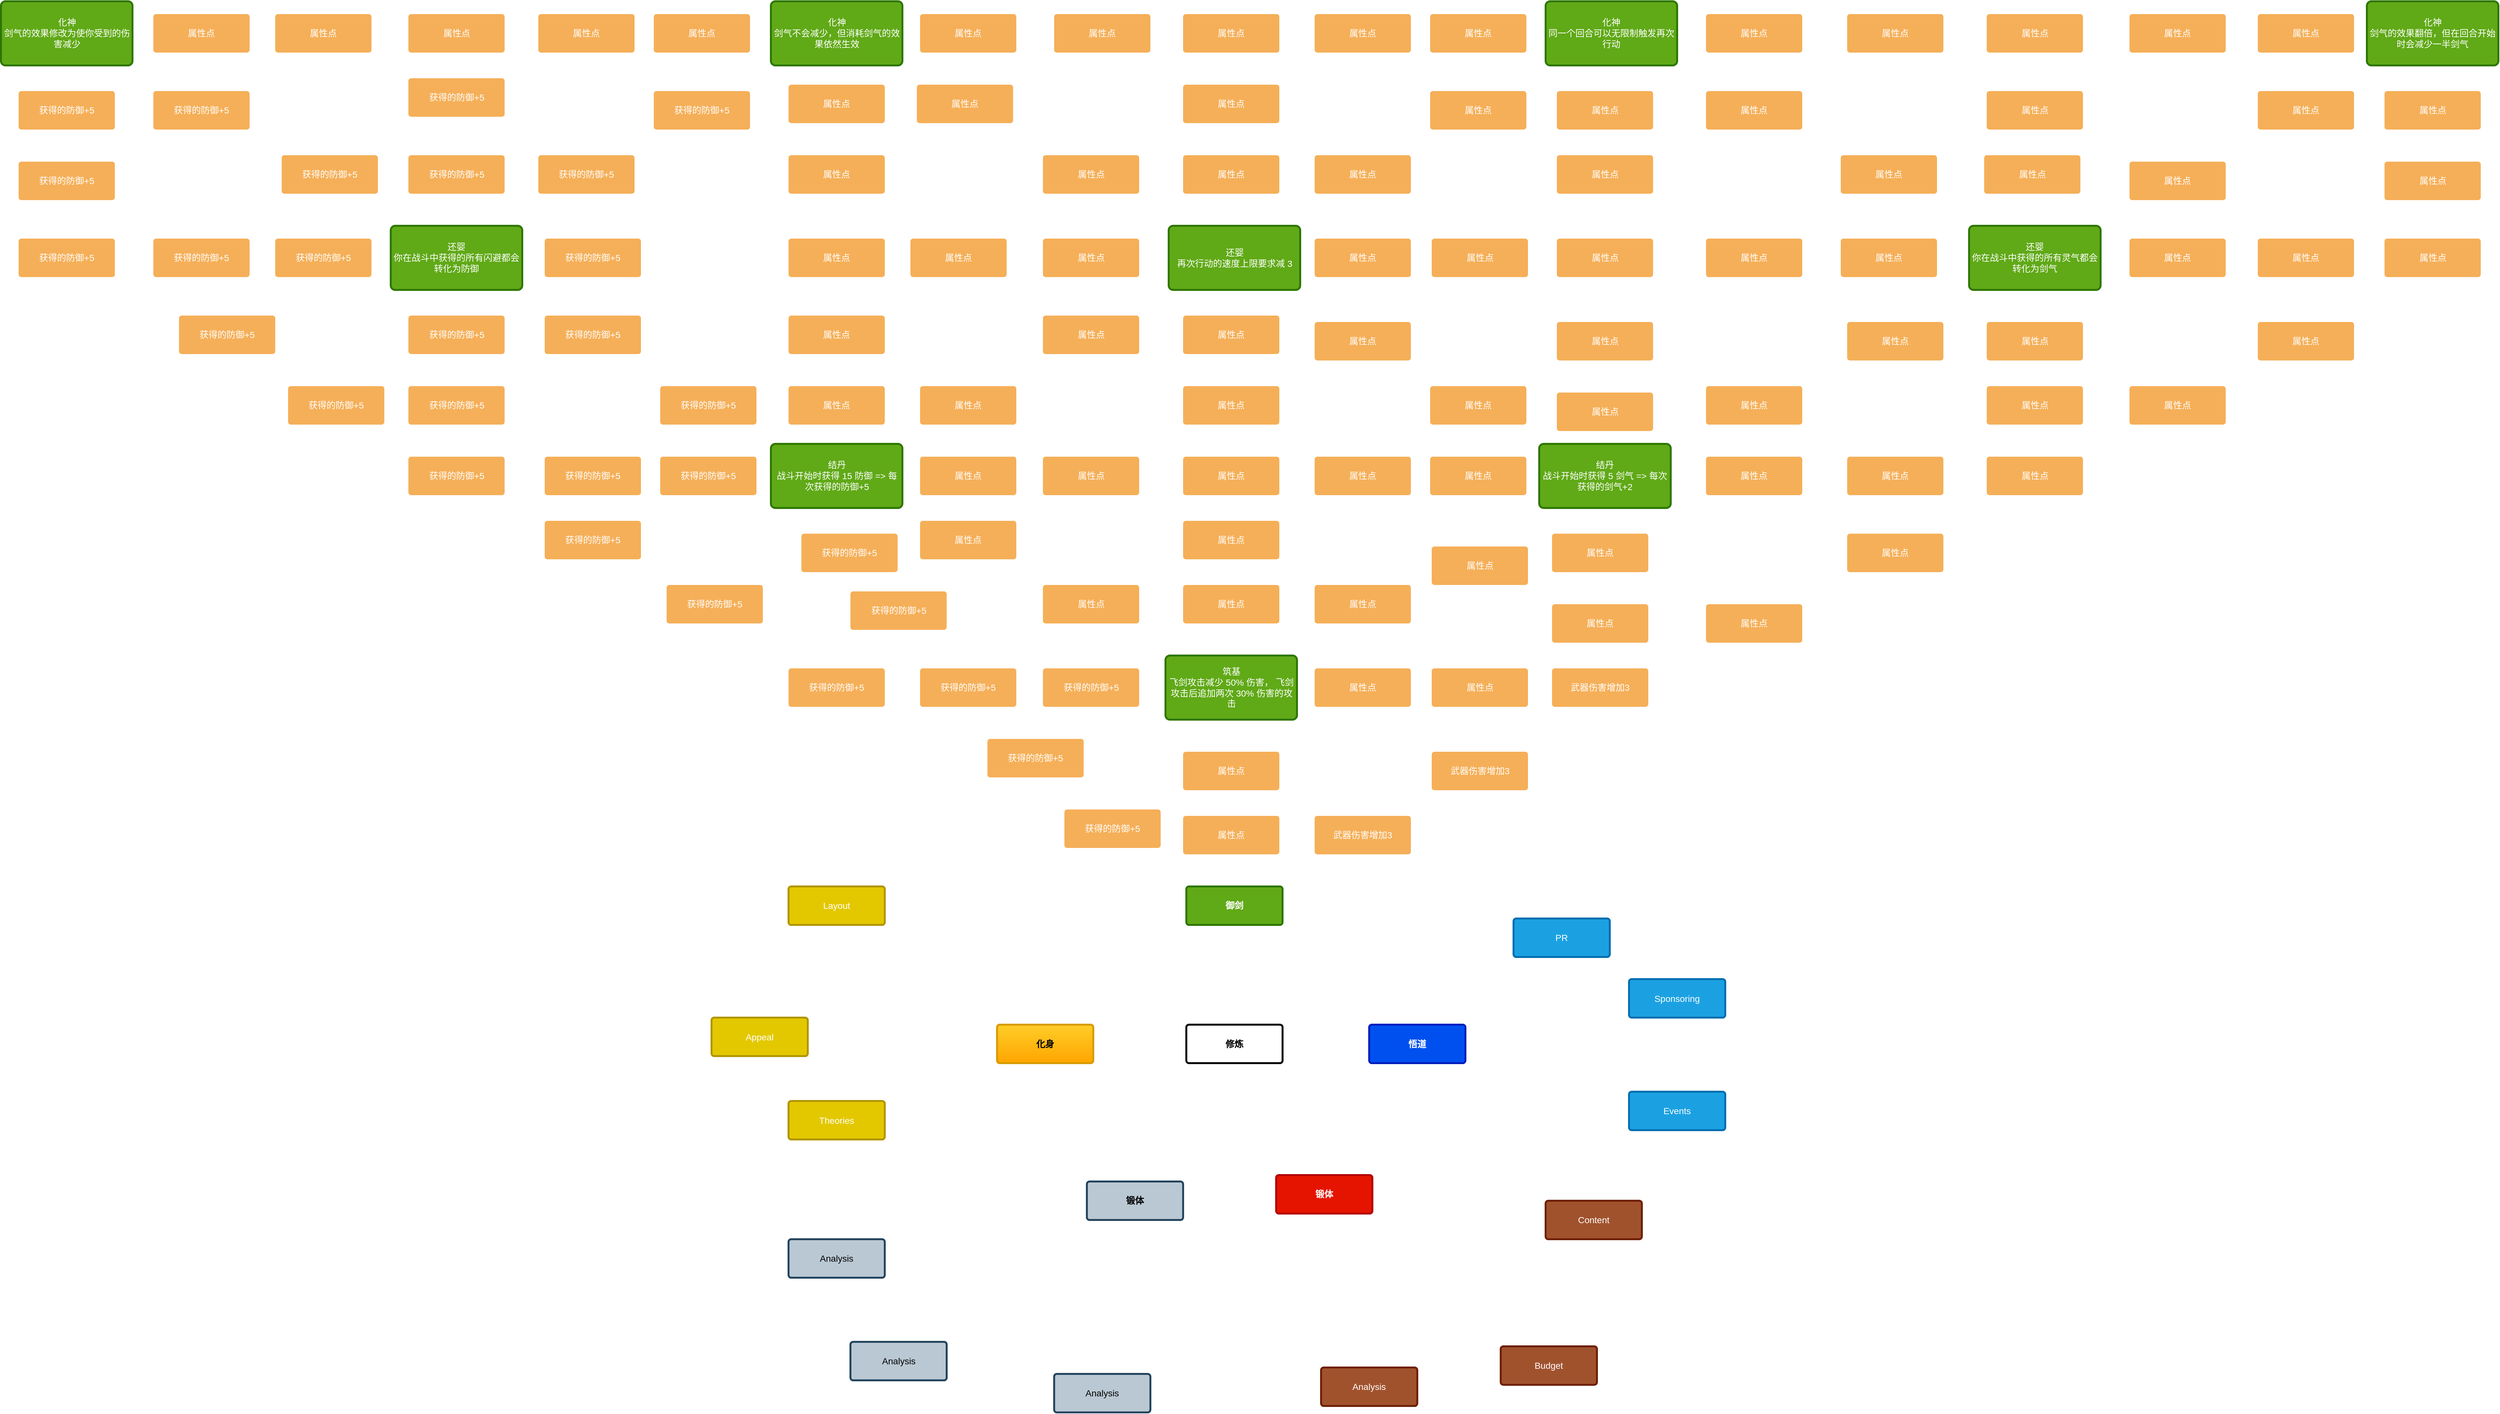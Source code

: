 <mxfile version="25.0.2">
  <diagram id="6a731a19-8d31-9384-78a2-239565b7b9f0" name="Page-1">
    <mxGraphModel dx="5206" dy="3342" grid="1" gridSize="10" guides="1" tooltips="1" connect="1" arrows="1" fold="1" page="1" pageScale="1" pageWidth="1169" pageHeight="827" background="none" math="0" shadow="0">
      <root>
        <mxCell id="0" />
        <mxCell id="1" parent="0" />
        <mxCell id="SqnKiE-Mk17VoA1t4yWk-1925" style="edgeStyle=none;shape=connector;rounded=0;orthogonalLoop=1;jettySize=auto;html=1;strokeColor=#ffffff;strokeWidth=4;align=center;verticalAlign=middle;fontFamily=Helvetica;fontSize=11;fontColor=default;labelBackgroundColor=default;endArrow=classic;" edge="1" parent="1" source="1753" target="SqnKiE-Mk17VoA1t4yWk-1825">
          <mxGeometry relative="1" as="geometry" />
        </mxCell>
        <mxCell id="1753" value="化身" style="rounded=1;whiteSpace=wrap;html=1;shadow=0;labelBackgroundColor=none;strokeColor=#d79b00;strokeWidth=3;fillColor=#ffcd28;fontFamily=Helvetica;fontSize=14;align=center;spacing=5;fontStyle=1;arcSize=7;perimeterSpacing=2;gradientColor=#ffa500;" parent="1" vertex="1">
          <mxGeometry x="215" y="385.5" width="150" height="60" as="geometry" />
        </mxCell>
        <mxCell id="1754" value="Theories" style="rounded=1;whiteSpace=wrap;html=1;shadow=0;labelBackgroundColor=none;strokeColor=#B09500;strokeWidth=3;fillColor=#e3c800;fontFamily=Helvetica;fontSize=14;fontColor=#ffffff;align=center;spacing=5;fontStyle=0;arcSize=7;perimeterSpacing=2;verticalAlign=middle;" parent="1" vertex="1">
          <mxGeometry x="-110" y="504.5" width="150" height="60" as="geometry" />
        </mxCell>
        <mxCell id="1755" value="Appeal" style="rounded=1;whiteSpace=wrap;html=1;shadow=0;labelBackgroundColor=none;strokeColor=#B09500;strokeWidth=3;fillColor=#e3c800;fontFamily=Helvetica;fontSize=14;fontColor=#ffffff;align=center;spacing=5;fontStyle=0;arcSize=7;perimeterSpacing=2;verticalAlign=middle;" parent="1" vertex="1">
          <mxGeometry x="-230" y="374.5" width="150" height="60" as="geometry" />
        </mxCell>
        <mxCell id="1756" value="Layout" style="rounded=1;whiteSpace=wrap;html=1;shadow=0;labelBackgroundColor=none;strokeColor=#B09500;strokeWidth=3;fillColor=#e3c800;fontFamily=Helvetica;fontSize=14;align=center;spacing=5;fontStyle=0;arcSize=7;perimeterSpacing=2;fontColor=#ffffff;" parent="1" vertex="1">
          <mxGeometry x="-110" y="170" width="150" height="60" as="geometry" />
        </mxCell>
        <mxCell id="1760" value="锻体" style="rounded=1;whiteSpace=wrap;html=1;shadow=0;labelBackgroundColor=none;strokeColor=#B20000;strokeWidth=3;fillColor=#e51400;fontFamily=Helvetica;fontSize=14;fontColor=#ffffff;align=center;spacing=5;fontStyle=1;arcSize=7;perimeterSpacing=2;" parent="1" vertex="1">
          <mxGeometry x="650" y="620" width="150" height="60" as="geometry" />
        </mxCell>
        <mxCell id="1761" value="Content" style="rounded=1;whiteSpace=wrap;html=1;shadow=0;labelBackgroundColor=none;strokeColor=#6D1F00;strokeWidth=3;fillColor=#a0522d;fontFamily=Helvetica;fontSize=14;fontColor=#ffffff;align=center;spacing=5;arcSize=7;perimeterSpacing=2;" parent="1" vertex="1">
          <mxGeometry x="1070" y="660" width="150" height="60" as="geometry" />
        </mxCell>
        <mxCell id="1762" value="Budget" style="rounded=1;whiteSpace=wrap;html=1;shadow=0;labelBackgroundColor=none;strokeColor=#6D1F00;strokeWidth=3;fillColor=#a0522d;fontFamily=Helvetica;fontSize=14;fontColor=#ffffff;align=center;spacing=5;arcSize=7;perimeterSpacing=2;" parent="1" vertex="1">
          <mxGeometry x="1000" y="887" width="150" height="60" as="geometry" />
        </mxCell>
        <mxCell id="1763" value="Analysis" style="rounded=1;whiteSpace=wrap;html=1;shadow=0;labelBackgroundColor=none;strokeColor=#6D1F00;strokeWidth=3;fillColor=#a0522d;fontFamily=Helvetica;fontSize=14;fontColor=#ffffff;align=center;spacing=5;arcSize=7;perimeterSpacing=2;" parent="1" vertex="1">
          <mxGeometry x="720" y="920" width="150" height="60" as="geometry" />
        </mxCell>
        <mxCell id="SqnKiE-Mk17VoA1t4yWk-1849" value="" style="edgeStyle=none;shape=connector;rounded=0;orthogonalLoop=1;jettySize=auto;html=1;strokeColor=#ffffff;strokeWidth=4;align=center;verticalAlign=middle;fontFamily=Helvetica;fontSize=11;fontColor=default;labelBackgroundColor=default;endArrow=classic;" edge="1" parent="1" source="1764" target="SqnKiE-Mk17VoA1t4yWk-1793">
          <mxGeometry relative="1" as="geometry" />
        </mxCell>
        <mxCell id="SqnKiE-Mk17VoA1t4yWk-1852" style="edgeStyle=none;shape=connector;rounded=0;orthogonalLoop=1;jettySize=auto;html=1;strokeColor=#ffffff;strokeWidth=4;align=center;verticalAlign=middle;fontFamily=Helvetica;fontSize=11;fontColor=default;labelBackgroundColor=default;endArrow=classic;" edge="1" parent="1" source="1764" target="SqnKiE-Mk17VoA1t4yWk-1825">
          <mxGeometry relative="1" as="geometry" />
        </mxCell>
        <mxCell id="SqnKiE-Mk17VoA1t4yWk-1853" style="edgeStyle=none;shape=connector;rounded=0;orthogonalLoop=1;jettySize=auto;html=1;strokeColor=#ffffff;strokeWidth=4;align=center;verticalAlign=middle;fontFamily=Helvetica;fontSize=11;fontColor=default;labelBackgroundColor=default;endArrow=classic;" edge="1" parent="1" source="1764" target="SqnKiE-Mk17VoA1t4yWk-1828">
          <mxGeometry relative="1" as="geometry" />
        </mxCell>
        <mxCell id="1764" value="御剑" style="rounded=1;whiteSpace=wrap;html=1;shadow=0;labelBackgroundColor=none;strokeColor=#2D7600;strokeWidth=3;fillColor=#60a917;fontFamily=Helvetica;fontSize=14;fontColor=#ffffff;align=center;spacing=5;fontStyle=1;arcSize=7;perimeterSpacing=2;" parent="1" vertex="1">
          <mxGeometry x="510" y="170" width="150" height="60" as="geometry" />
        </mxCell>
        <mxCell id="SqnKiE-Mk17VoA1t4yWk-1989" style="edgeStyle=none;shape=connector;rounded=0;orthogonalLoop=1;jettySize=auto;html=1;strokeColor=#ffffff;strokeWidth=4;align=center;verticalAlign=middle;fontFamily=Helvetica;fontSize=11;fontColor=default;labelBackgroundColor=default;endArrow=classic;" edge="1" parent="1" source="1771" target="SqnKiE-Mk17VoA1t4yWk-1828">
          <mxGeometry relative="1" as="geometry" />
        </mxCell>
        <mxCell id="1771" value="悟道" style="rounded=1;whiteSpace=wrap;html=1;shadow=0;labelBackgroundColor=none;strokeColor=#001DBC;strokeWidth=3;fillColor=#0050ef;fontFamily=Helvetica;fontSize=14;fontColor=#ffffff;align=center;spacing=5;fontStyle=1;arcSize=7;perimeterSpacing=2;" parent="1" vertex="1">
          <mxGeometry x="795" y="385.5" width="150" height="60" as="geometry" />
        </mxCell>
        <mxCell id="1772" value="Events" style="rounded=1;whiteSpace=wrap;html=1;shadow=0;labelBackgroundColor=none;strokeColor=#006EAF;strokeWidth=3;fillColor=#1ba1e2;fontFamily=Helvetica;fontSize=14;fontColor=#ffffff;align=center;spacing=5;fontStyle=0;arcSize=7;perimeterSpacing=2;" parent="1" vertex="1">
          <mxGeometry x="1200" y="490" width="150" height="60" as="geometry" />
        </mxCell>
        <mxCell id="1776" value="Sponsoring" style="rounded=1;whiteSpace=wrap;html=1;shadow=0;labelBackgroundColor=none;strokeColor=#006EAF;strokeWidth=3;fillColor=#1ba1e2;fontFamily=Helvetica;fontSize=14;fontColor=#ffffff;align=center;spacing=5;fontStyle=0;arcSize=7;perimeterSpacing=2;" parent="1" vertex="1">
          <mxGeometry x="1200" y="314.5" width="150" height="60" as="geometry" />
        </mxCell>
        <mxCell id="1778" value="PR" style="rounded=1;whiteSpace=wrap;html=1;shadow=0;labelBackgroundColor=none;strokeColor=#006EAF;strokeWidth=3;fillColor=#1ba1e2;fontFamily=Helvetica;fontSize=14;fontColor=#ffffff;align=center;spacing=5;fontStyle=0;arcSize=7;perimeterSpacing=2;" parent="1" vertex="1">
          <mxGeometry x="1020" y="220" width="150" height="60" as="geometry" />
        </mxCell>
        <mxCell id="SqnKiE-Mk17VoA1t4yWk-1917" style="edgeStyle=none;shape=connector;rounded=0;orthogonalLoop=1;jettySize=auto;html=1;strokeColor=#ffffff;strokeWidth=4;align=center;verticalAlign=middle;fontFamily=Helvetica;fontSize=11;fontColor=default;labelBackgroundColor=default;endArrow=classic;" edge="1" parent="1" source="SqnKiE-Mk17VoA1t4yWk-1782" target="SqnKiE-Mk17VoA1t4yWk-1916">
          <mxGeometry relative="1" as="geometry" />
        </mxCell>
        <mxCell id="SqnKiE-Mk17VoA1t4yWk-1918" style="edgeStyle=none;shape=connector;rounded=0;orthogonalLoop=1;jettySize=auto;html=1;strokeColor=#ffffff;strokeWidth=4;align=center;verticalAlign=middle;fontFamily=Helvetica;fontSize=11;fontColor=default;labelBackgroundColor=default;endArrow=classic;" edge="1" parent="1" source="SqnKiE-Mk17VoA1t4yWk-1782" target="SqnKiE-Mk17VoA1t4yWk-1783">
          <mxGeometry relative="1" as="geometry" />
        </mxCell>
        <mxCell id="SqnKiE-Mk17VoA1t4yWk-1920" style="edgeStyle=none;shape=connector;rounded=0;orthogonalLoop=1;jettySize=auto;html=1;strokeColor=#ffffff;strokeWidth=4;align=center;verticalAlign=middle;fontFamily=Helvetica;fontSize=11;fontColor=default;labelBackgroundColor=default;endArrow=classic;" edge="1" parent="1" source="SqnKiE-Mk17VoA1t4yWk-1782" target="SqnKiE-Mk17VoA1t4yWk-1919">
          <mxGeometry relative="1" as="geometry" />
        </mxCell>
        <mxCell id="SqnKiE-Mk17VoA1t4yWk-1782" value="锻体" style="rounded=1;whiteSpace=wrap;html=1;shadow=0;labelBackgroundColor=none;strokeColor=#23445d;strokeWidth=3;fillColor=#bac8d3;fontFamily=Helvetica;fontSize=14;align=center;spacing=5;fontStyle=1;arcSize=7;perimeterSpacing=2;" vertex="1" parent="1">
          <mxGeometry x="355" y="630" width="150" height="60" as="geometry" />
        </mxCell>
        <mxCell id="SqnKiE-Mk17VoA1t4yWk-1783" value="Analysis" style="rounded=1;whiteSpace=wrap;html=1;shadow=0;labelBackgroundColor=none;strokeColor=#23445d;strokeWidth=3;fillColor=#bac8d3;fontFamily=Helvetica;fontSize=14;align=center;spacing=5;arcSize=7;perimeterSpacing=2;" vertex="1" parent="1">
          <mxGeometry x="-110" y="720" width="150" height="60" as="geometry" />
        </mxCell>
        <mxCell id="SqnKiE-Mk17VoA1t4yWk-1941" style="edgeStyle=none;shape=connector;rounded=0;orthogonalLoop=1;jettySize=auto;html=1;strokeColor=#ffffff;strokeWidth=4;align=center;verticalAlign=middle;fontFamily=Helvetica;fontSize=11;fontColor=default;labelBackgroundColor=default;endArrow=classic;" edge="1" parent="1" source="SqnKiE-Mk17VoA1t4yWk-1784" target="SqnKiE-Mk17VoA1t4yWk-1939">
          <mxGeometry relative="1" as="geometry" />
        </mxCell>
        <mxCell id="SqnKiE-Mk17VoA1t4yWk-1784" value="武器伤害增加3" style="rounded=1;whiteSpace=wrap;html=1;shadow=0;labelBackgroundColor=none;strokeColor=none;strokeWidth=3;fillColor=#f5af58;fontFamily=Helvetica;fontSize=14;fontColor=#FFFFFF;align=center;spacing=5;arcSize=7;perimeterSpacing=2;" vertex="1" parent="1">
          <mxGeometry x="1080" y="-170" width="150" height="60" as="geometry" />
        </mxCell>
        <mxCell id="SqnKiE-Mk17VoA1t4yWk-1911" style="edgeStyle=none;shape=connector;rounded=0;orthogonalLoop=1;jettySize=auto;html=1;strokeColor=#ffffff;strokeWidth=4;align=center;verticalAlign=middle;fontFamily=Helvetica;fontSize=11;fontColor=default;labelBackgroundColor=default;endArrow=classic;" edge="1" parent="1" source="SqnKiE-Mk17VoA1t4yWk-1786" target="1764">
          <mxGeometry relative="1" as="geometry" />
        </mxCell>
        <mxCell id="SqnKiE-Mk17VoA1t4yWk-1912" style="edgeStyle=none;shape=connector;rounded=0;orthogonalLoop=1;jettySize=auto;html=1;strokeColor=#ffffff;strokeWidth=4;align=center;verticalAlign=middle;fontFamily=Helvetica;fontSize=11;fontColor=default;labelBackgroundColor=default;endArrow=classic;" edge="1" parent="1" source="SqnKiE-Mk17VoA1t4yWk-1786" target="1753">
          <mxGeometry relative="1" as="geometry" />
        </mxCell>
        <mxCell id="SqnKiE-Mk17VoA1t4yWk-1913" style="edgeStyle=none;shape=connector;rounded=0;orthogonalLoop=1;jettySize=auto;html=1;strokeColor=#ffffff;strokeWidth=4;align=center;verticalAlign=middle;fontFamily=Helvetica;fontSize=11;fontColor=default;labelBackgroundColor=default;endArrow=classic;" edge="1" parent="1" source="SqnKiE-Mk17VoA1t4yWk-1786" target="SqnKiE-Mk17VoA1t4yWk-1782">
          <mxGeometry relative="1" as="geometry" />
        </mxCell>
        <mxCell id="SqnKiE-Mk17VoA1t4yWk-1914" style="edgeStyle=none;shape=connector;rounded=0;orthogonalLoop=1;jettySize=auto;html=1;strokeColor=#ffffff;strokeWidth=4;align=center;verticalAlign=middle;fontFamily=Helvetica;fontSize=11;fontColor=default;labelBackgroundColor=default;endArrow=classic;" edge="1" parent="1" source="SqnKiE-Mk17VoA1t4yWk-1786" target="1760">
          <mxGeometry relative="1" as="geometry" />
        </mxCell>
        <mxCell id="SqnKiE-Mk17VoA1t4yWk-1915" style="edgeStyle=none;shape=connector;rounded=0;orthogonalLoop=1;jettySize=auto;html=1;strokeColor=#ffffff;strokeWidth=4;align=center;verticalAlign=middle;fontFamily=Helvetica;fontSize=11;fontColor=default;labelBackgroundColor=default;endArrow=classic;" edge="1" parent="1" source="SqnKiE-Mk17VoA1t4yWk-1786" target="1771">
          <mxGeometry relative="1" as="geometry" />
        </mxCell>
        <mxCell id="SqnKiE-Mk17VoA1t4yWk-1786" value="修炼" style="rounded=1;whiteSpace=wrap;html=1;shadow=0;labelBackgroundColor=none;strokeWidth=3;fontFamily=Helvetica;fontSize=14;align=center;spacing=5;fontStyle=1;arcSize=7;perimeterSpacing=2;" vertex="1" parent="1">
          <mxGeometry x="510" y="385.5" width="150" height="60" as="geometry" />
        </mxCell>
        <mxCell id="SqnKiE-Mk17VoA1t4yWk-1835" value="" style="rounded=0;orthogonalLoop=1;jettySize=auto;html=1;strokeWidth=4;strokeColor=#ffffff;" edge="1" parent="1" source="SqnKiE-Mk17VoA1t4yWk-1793" target="SqnKiE-Mk17VoA1t4yWk-1834">
          <mxGeometry relative="1" as="geometry" />
        </mxCell>
        <mxCell id="SqnKiE-Mk17VoA1t4yWk-1793" value="属性点" style="rounded=1;whiteSpace=wrap;html=1;shadow=0;labelBackgroundColor=none;strokeColor=none;strokeWidth=3;fillColor=#f5af58;fontFamily=Helvetica;fontSize=14;fontColor=#FFFFFF;align=center;spacing=5;arcSize=7;perimeterSpacing=2;" vertex="1" parent="1">
          <mxGeometry x="505" y="60" width="150" height="60" as="geometry" />
        </mxCell>
        <mxCell id="SqnKiE-Mk17VoA1t4yWk-1873" value="" style="edgeStyle=none;shape=connector;rounded=0;orthogonalLoop=1;jettySize=auto;html=1;strokeColor=#ffffff;strokeWidth=4;align=center;verticalAlign=middle;fontFamily=Helvetica;fontSize=11;fontColor=default;labelBackgroundColor=default;endArrow=classic;" edge="1" parent="1" source="SqnKiE-Mk17VoA1t4yWk-1796" target="SqnKiE-Mk17VoA1t4yWk-1870">
          <mxGeometry relative="1" as="geometry" />
        </mxCell>
        <mxCell id="SqnKiE-Mk17VoA1t4yWk-2008" style="edgeStyle=none;shape=connector;rounded=0;orthogonalLoop=1;jettySize=auto;html=1;strokeColor=#ffffff;strokeWidth=4;align=center;verticalAlign=middle;fontFamily=Helvetica;fontSize=11;fontColor=default;labelBackgroundColor=default;endArrow=classic;" edge="1" parent="1" source="SqnKiE-Mk17VoA1t4yWk-1796" target="SqnKiE-Mk17VoA1t4yWk-1933">
          <mxGeometry relative="1" as="geometry" />
        </mxCell>
        <mxCell id="SqnKiE-Mk17VoA1t4yWk-2009" style="edgeStyle=none;shape=connector;rounded=0;orthogonalLoop=1;jettySize=auto;html=1;strokeColor=#ffffff;strokeWidth=4;align=center;verticalAlign=middle;fontFamily=Helvetica;fontSize=11;fontColor=default;labelBackgroundColor=default;endArrow=classic;" edge="1" parent="1" source="SqnKiE-Mk17VoA1t4yWk-1796" target="SqnKiE-Mk17VoA1t4yWk-1927">
          <mxGeometry relative="1" as="geometry" />
        </mxCell>
        <mxCell id="SqnKiE-Mk17VoA1t4yWk-2084" value="" style="edgeStyle=none;shape=connector;rounded=0;orthogonalLoop=1;jettySize=auto;html=1;strokeColor=#ffffff;strokeWidth=4;align=center;verticalAlign=middle;fontFamily=Helvetica;fontSize=11;fontColor=default;labelBackgroundColor=default;endArrow=classic;" edge="1" parent="1" source="SqnKiE-Mk17VoA1t4yWk-1796" target="SqnKiE-Mk17VoA1t4yWk-2033">
          <mxGeometry relative="1" as="geometry" />
        </mxCell>
        <mxCell id="SqnKiE-Mk17VoA1t4yWk-2086" value="" style="edgeStyle=none;shape=connector;rounded=0;orthogonalLoop=1;jettySize=auto;html=1;strokeColor=#ffffff;strokeWidth=4;align=center;verticalAlign=middle;fontFamily=Helvetica;fontSize=11;fontColor=default;labelBackgroundColor=default;endArrow=classic;" edge="1" parent="1" source="SqnKiE-Mk17VoA1t4yWk-1796" target="SqnKiE-Mk17VoA1t4yWk-2056">
          <mxGeometry relative="1" as="geometry" />
        </mxCell>
        <mxCell id="SqnKiE-Mk17VoA1t4yWk-1796" value="筑基&lt;div&gt;飞剑攻击减少 50% 伤害， 飞剑攻击后追加两次 30% 伤害的攻击&lt;/div&gt;" style="rounded=1;whiteSpace=wrap;html=1;shadow=0;labelBackgroundColor=none;strokeColor=#2D7600;strokeWidth=3;fillColor=#60a917;fontFamily=Helvetica;fontSize=14;fontColor=#ffffff;align=center;spacing=5;arcSize=7;perimeterSpacing=2;" vertex="1" parent="1">
          <mxGeometry x="477.5" y="-190" width="205" height="100" as="geometry" />
        </mxCell>
        <mxCell id="SqnKiE-Mk17VoA1t4yWk-1858" value="" style="edgeStyle=none;shape=connector;rounded=0;orthogonalLoop=1;jettySize=auto;html=1;strokeColor=#ffffff;strokeWidth=4;align=center;verticalAlign=middle;fontFamily=Helvetica;fontSize=11;fontColor=default;labelBackgroundColor=default;endArrow=classic;" edge="1" parent="1" source="SqnKiE-Mk17VoA1t4yWk-1825" target="SqnKiE-Mk17VoA1t4yWk-1882">
          <mxGeometry relative="1" as="geometry" />
        </mxCell>
        <mxCell id="SqnKiE-Mk17VoA1t4yWk-1825" value="获得的防御+5" style="rounded=1;whiteSpace=wrap;html=1;shadow=0;labelBackgroundColor=none;strokeColor=none;strokeWidth=3;fillColor=#f5af58;fontFamily=Helvetica;fontSize=14;fontColor=#FFFFFF;align=center;spacing=5;arcSize=7;perimeterSpacing=2;" vertex="1" parent="1">
          <mxGeometry x="320" y="50" width="150" height="60" as="geometry" />
        </mxCell>
        <mxCell id="SqnKiE-Mk17VoA1t4yWk-1859" value="" style="edgeStyle=none;shape=connector;rounded=0;orthogonalLoop=1;jettySize=auto;html=1;strokeColor=#ffffff;strokeWidth=4;align=center;verticalAlign=middle;fontFamily=Helvetica;fontSize=11;fontColor=default;labelBackgroundColor=default;endArrow=classic;" edge="1" parent="1" source="SqnKiE-Mk17VoA1t4yWk-1828" target="SqnKiE-Mk17VoA1t4yWk-1885">
          <mxGeometry relative="1" as="geometry" />
        </mxCell>
        <mxCell id="SqnKiE-Mk17VoA1t4yWk-1828" value="武器伤害增加3" style="whiteSpace=wrap;html=1;fontSize=14;fillColor=#f5af58;strokeColor=none;fontColor=#FFFFFF;rounded=1;shadow=0;labelBackgroundColor=none;strokeWidth=3;spacing=5;arcSize=7;" vertex="1" parent="1">
          <mxGeometry x="710" y="60" width="150" height="60" as="geometry" />
        </mxCell>
        <mxCell id="SqnKiE-Mk17VoA1t4yWk-1833" value="获得的防御+5" style="rounded=1;whiteSpace=wrap;html=1;shadow=0;labelBackgroundColor=none;strokeColor=none;strokeWidth=3;fillColor=#f5af58;fontFamily=Helvetica;fontSize=14;fontColor=#FFFFFF;align=center;spacing=5;arcSize=7;perimeterSpacing=2;" vertex="1" parent="1">
          <mxGeometry x="-110" y="-170" width="150" height="60" as="geometry" />
        </mxCell>
        <mxCell id="SqnKiE-Mk17VoA1t4yWk-1855" style="edgeStyle=none;shape=connector;rounded=0;orthogonalLoop=1;jettySize=auto;html=1;strokeColor=#ffffff;strokeWidth=4;align=center;verticalAlign=middle;fontFamily=Helvetica;fontSize=11;fontColor=default;labelBackgroundColor=default;endArrow=classic;" edge="1" parent="1" source="SqnKiE-Mk17VoA1t4yWk-1834" target="SqnKiE-Mk17VoA1t4yWk-1796">
          <mxGeometry relative="1" as="geometry" />
        </mxCell>
        <mxCell id="SqnKiE-Mk17VoA1t4yWk-1834" value="属性点" style="rounded=1;whiteSpace=wrap;html=1;shadow=0;labelBackgroundColor=none;strokeColor=none;strokeWidth=3;fillColor=#f5af58;fontFamily=Helvetica;fontSize=14;fontColor=#FFFFFF;align=center;spacing=5;arcSize=7;perimeterSpacing=2;" vertex="1" parent="1">
          <mxGeometry x="505" y="-40" width="150" height="60" as="geometry" />
        </mxCell>
        <mxCell id="SqnKiE-Mk17VoA1t4yWk-1836" value="还婴&lt;div&gt;你在战斗中获得的所有闪避都会转化为防御&lt;/div&gt;" style="rounded=1;whiteSpace=wrap;html=1;shadow=0;labelBackgroundColor=none;strokeColor=#2D7600;strokeWidth=3;fillColor=#60a917;fontFamily=Helvetica;fontSize=14;fontColor=#ffffff;align=center;spacing=5;arcSize=7;perimeterSpacing=2;" vertex="1" parent="1">
          <mxGeometry x="-730" y="-860" width="205" height="100" as="geometry" />
        </mxCell>
        <mxCell id="SqnKiE-Mk17VoA1t4yWk-1837" value="还婴&lt;div&gt;你在战斗中获得的所有灵气都会转化为剑气&lt;/div&gt;" style="rounded=1;whiteSpace=wrap;html=1;shadow=0;labelBackgroundColor=none;strokeColor=#2D7600;strokeWidth=3;fillColor=#60a917;fontFamily=Helvetica;fontSize=14;fontColor=#ffffff;align=center;spacing=5;arcSize=7;perimeterSpacing=2;" vertex="1" parent="1">
          <mxGeometry x="1730" y="-860" width="205" height="100" as="geometry" />
        </mxCell>
        <mxCell id="SqnKiE-Mk17VoA1t4yWk-1838" value="化神&lt;div&gt;剑气的效果修改为使你受到的伤害减少&lt;br&gt;&lt;/div&gt;" style="rounded=1;whiteSpace=wrap;html=1;shadow=0;labelBackgroundColor=none;strokeColor=#2D7600;strokeWidth=3;fillColor=#60a917;fontFamily=Helvetica;fontSize=14;fontColor=#ffffff;align=center;spacing=5;arcSize=7;perimeterSpacing=2;" vertex="1" parent="1">
          <mxGeometry x="-1337.5" y="-1210" width="205" height="100" as="geometry" />
        </mxCell>
        <mxCell id="SqnKiE-Mk17VoA1t4yWk-1990" value="" style="edgeStyle=none;shape=connector;rounded=0;orthogonalLoop=1;jettySize=auto;html=1;strokeColor=#ffffff;strokeWidth=4;align=center;verticalAlign=middle;fontFamily=Helvetica;fontSize=11;fontColor=default;labelBackgroundColor=default;endArrow=classic;" edge="1" parent="1" source="SqnKiE-Mk17VoA1t4yWk-1839" target="SqnKiE-Mk17VoA1t4yWk-1962">
          <mxGeometry relative="1" as="geometry" />
        </mxCell>
        <mxCell id="SqnKiE-Mk17VoA1t4yWk-1839" value="&lt;div&gt;化神&lt;/div&gt;剑气不会减少，但消耗剑气的效果依然生效" style="rounded=1;whiteSpace=wrap;html=1;shadow=0;labelBackgroundColor=none;strokeColor=#2D7600;strokeWidth=3;fillColor=#60a917;fontFamily=Helvetica;fontSize=14;fontColor=#ffffff;align=center;spacing=5;arcSize=7;perimeterSpacing=2;" vertex="1" parent="1">
          <mxGeometry x="-137.5" y="-1210" width="205" height="100" as="geometry" />
        </mxCell>
        <mxCell id="SqnKiE-Mk17VoA1t4yWk-1840" value="&lt;div&gt;化神&lt;/div&gt;剑气的效果翻倍，但在回合开始时会减少一半剑气" style="rounded=1;whiteSpace=wrap;html=1;shadow=0;labelBackgroundColor=none;strokeColor=#2D7600;strokeWidth=3;fillColor=#60a917;fontFamily=Helvetica;fontSize=14;fontColor=#ffffff;align=center;spacing=5;arcSize=7;perimeterSpacing=2;" vertex="1" parent="1">
          <mxGeometry x="2350" y="-1210" width="205" height="100" as="geometry" />
        </mxCell>
        <mxCell id="SqnKiE-Mk17VoA1t4yWk-1874" value="" style="edgeStyle=none;shape=connector;rounded=0;orthogonalLoop=1;jettySize=auto;html=1;strokeColor=#ffffff;strokeWidth=4;align=center;verticalAlign=middle;fontFamily=Helvetica;fontSize=11;fontColor=default;labelBackgroundColor=default;endArrow=classic;" edge="1" parent="1" source="SqnKiE-Mk17VoA1t4yWk-1870" target="SqnKiE-Mk17VoA1t4yWk-1871">
          <mxGeometry relative="1" as="geometry" />
        </mxCell>
        <mxCell id="SqnKiE-Mk17VoA1t4yWk-1870" value="属性点" style="rounded=1;whiteSpace=wrap;html=1;shadow=0;labelBackgroundColor=none;strokeColor=none;strokeWidth=3;fillColor=#f5af58;fontFamily=Helvetica;fontSize=14;fontColor=#FFFFFF;align=center;spacing=5;arcSize=7;perimeterSpacing=2;" vertex="1" parent="1">
          <mxGeometry x="505" y="-300" width="150" height="60" as="geometry" />
        </mxCell>
        <mxCell id="SqnKiE-Mk17VoA1t4yWk-1871" value="属性点" style="rounded=1;whiteSpace=wrap;html=1;shadow=0;labelBackgroundColor=none;strokeColor=none;strokeWidth=3;fillColor=#f5af58;fontFamily=Helvetica;fontSize=14;fontColor=#FFFFFF;align=center;spacing=5;arcSize=7;perimeterSpacing=2;" vertex="1" parent="1">
          <mxGeometry x="505" y="-400" width="150" height="60" as="geometry" />
        </mxCell>
        <mxCell id="SqnKiE-Mk17VoA1t4yWk-2090" style="edgeStyle=none;shape=connector;rounded=0;orthogonalLoop=1;jettySize=auto;html=1;strokeColor=#ffffff;strokeWidth=4;align=center;verticalAlign=middle;fontFamily=Helvetica;fontSize=11;fontColor=default;labelBackgroundColor=default;endArrow=classic;" edge="1" parent="1" source="SqnKiE-Mk17VoA1t4yWk-1882" target="SqnKiE-Mk17VoA1t4yWk-2032">
          <mxGeometry relative="1" as="geometry" />
        </mxCell>
        <mxCell id="SqnKiE-Mk17VoA1t4yWk-1882" value="获得的防御+5" style="rounded=1;whiteSpace=wrap;html=1;shadow=0;labelBackgroundColor=none;strokeColor=none;strokeWidth=3;fillColor=#f5af58;fontFamily=Helvetica;fontSize=14;fontColor=#FFFFFF;align=center;spacing=5;arcSize=7;perimeterSpacing=2;" vertex="1" parent="1">
          <mxGeometry x="200" y="-60" width="150" height="60" as="geometry" />
        </mxCell>
        <mxCell id="SqnKiE-Mk17VoA1t4yWk-1886" value="" style="edgeStyle=none;shape=connector;rounded=0;orthogonalLoop=1;jettySize=auto;html=1;strokeColor=#ffffff;strokeWidth=4;align=center;verticalAlign=middle;fontFamily=Helvetica;fontSize=11;fontColor=default;labelBackgroundColor=default;endArrow=classic;" edge="1" parent="1" source="SqnKiE-Mk17VoA1t4yWk-1885" target="SqnKiE-Mk17VoA1t4yWk-1784">
          <mxGeometry relative="1" as="geometry" />
        </mxCell>
        <mxCell id="SqnKiE-Mk17VoA1t4yWk-1885" value="武器伤害增加3" style="rounded=1;whiteSpace=wrap;html=1;shadow=0;labelBackgroundColor=none;strokeColor=none;strokeWidth=3;fillColor=#f5af58;fontFamily=Helvetica;fontSize=14;fontColor=#FFFFFF;align=center;spacing=5;arcSize=7;perimeterSpacing=2;" vertex="1" parent="1">
          <mxGeometry x="892.5" y="-40" width="150" height="60" as="geometry" />
        </mxCell>
        <mxCell id="SqnKiE-Mk17VoA1t4yWk-2019" value="" style="edgeStyle=none;shape=connector;rounded=0;orthogonalLoop=1;jettySize=auto;html=1;strokeColor=#ffffff;strokeWidth=4;align=center;verticalAlign=middle;fontFamily=Helvetica;fontSize=11;fontColor=default;labelBackgroundColor=default;endArrow=classic;" edge="1" parent="1" source="SqnKiE-Mk17VoA1t4yWk-1899" target="SqnKiE-Mk17VoA1t4yWk-1900">
          <mxGeometry relative="1" as="geometry" />
        </mxCell>
        <mxCell id="SqnKiE-Mk17VoA1t4yWk-1899" value="属性点" style="rounded=1;whiteSpace=wrap;html=1;shadow=0;labelBackgroundColor=none;strokeColor=none;strokeWidth=3;fillColor=#f5af58;fontFamily=Helvetica;fontSize=14;fontColor=#FFFFFF;align=center;spacing=5;arcSize=7;perimeterSpacing=2;" vertex="1" parent="1">
          <mxGeometry x="-110" y="-970" width="150" height="60" as="geometry" />
        </mxCell>
        <mxCell id="SqnKiE-Mk17VoA1t4yWk-2020" value="" style="edgeStyle=none;shape=connector;rounded=0;orthogonalLoop=1;jettySize=auto;html=1;strokeColor=#ffffff;strokeWidth=4;align=center;verticalAlign=middle;fontFamily=Helvetica;fontSize=11;fontColor=default;labelBackgroundColor=default;endArrow=classic;" edge="1" parent="1" source="SqnKiE-Mk17VoA1t4yWk-1900" target="SqnKiE-Mk17VoA1t4yWk-1839">
          <mxGeometry relative="1" as="geometry" />
        </mxCell>
        <mxCell id="SqnKiE-Mk17VoA1t4yWk-1900" value="属性点" style="rounded=1;whiteSpace=wrap;html=1;shadow=0;labelBackgroundColor=none;strokeColor=none;strokeWidth=3;fillColor=#f5af58;fontFamily=Helvetica;fontSize=14;fontColor=#FFFFFF;align=center;spacing=5;arcSize=7;perimeterSpacing=2;" vertex="1" parent="1">
          <mxGeometry x="-110" y="-1080" width="150" height="60" as="geometry" />
        </mxCell>
        <mxCell id="SqnKiE-Mk17VoA1t4yWk-1964" value="" style="edgeStyle=none;shape=connector;rounded=0;orthogonalLoop=1;jettySize=auto;html=1;strokeColor=#ffffff;strokeWidth=4;align=center;verticalAlign=middle;fontFamily=Helvetica;fontSize=11;fontColor=default;labelBackgroundColor=default;endArrow=classic;" edge="1" parent="1" source="SqnKiE-Mk17VoA1t4yWk-1902" target="SqnKiE-Mk17VoA1t4yWk-1957">
          <mxGeometry relative="1" as="geometry" />
        </mxCell>
        <mxCell id="SqnKiE-Mk17VoA1t4yWk-1902" value="属性点" style="rounded=1;whiteSpace=wrap;html=1;shadow=0;labelBackgroundColor=none;strokeColor=none;strokeWidth=3;fillColor=#f5af58;fontFamily=Helvetica;fontSize=14;fontColor=#FFFFFF;align=center;spacing=5;arcSize=7;perimeterSpacing=2;" vertex="1" parent="1">
          <mxGeometry x="505" y="-970" width="150" height="60" as="geometry" />
        </mxCell>
        <mxCell id="SqnKiE-Mk17VoA1t4yWk-2015" value="" style="edgeStyle=none;shape=connector;rounded=0;orthogonalLoop=1;jettySize=auto;html=1;strokeColor=#ffffff;strokeWidth=4;align=center;verticalAlign=middle;fontFamily=Helvetica;fontSize=11;fontColor=default;labelBackgroundColor=default;endArrow=classic;" edge="1" parent="1" source="SqnKiE-Mk17VoA1t4yWk-1905" target="SqnKiE-Mk17VoA1t4yWk-2014">
          <mxGeometry relative="1" as="geometry" />
        </mxCell>
        <mxCell id="SqnKiE-Mk17VoA1t4yWk-1905" value="结丹&lt;div&gt;战斗开始时获得 15 防御 =&amp;gt; 每次获得的防御+5&lt;/div&gt;" style="rounded=1;whiteSpace=wrap;html=1;shadow=0;labelBackgroundColor=none;strokeColor=#2D7600;strokeWidth=3;fillColor=#60a917;fontFamily=Helvetica;fontSize=14;fontColor=#ffffff;align=center;spacing=5;arcSize=7;perimeterSpacing=2;" vertex="1" parent="1">
          <mxGeometry x="-137.5" y="-520" width="205" height="100" as="geometry" />
        </mxCell>
        <mxCell id="SqnKiE-Mk17VoA1t4yWk-2000" value="" style="edgeStyle=none;shape=connector;rounded=0;orthogonalLoop=1;jettySize=auto;html=1;strokeColor=#ffffff;strokeWidth=4;align=center;verticalAlign=middle;fontFamily=Helvetica;fontSize=11;fontColor=default;labelBackgroundColor=default;endArrow=classic;" edge="1" parent="1" source="SqnKiE-Mk17VoA1t4yWk-1906" target="SqnKiE-Mk17VoA1t4yWk-1996">
          <mxGeometry relative="1" as="geometry" />
        </mxCell>
        <mxCell id="SqnKiE-Mk17VoA1t4yWk-1906" value="&lt;div&gt;结丹&lt;br&gt;&lt;/div&gt;战斗开始时获得 5 剑气 =&amp;gt; 每次获得的剑气+2" style="rounded=1;whiteSpace=wrap;html=1;shadow=0;labelBackgroundColor=none;strokeColor=#2D7600;strokeWidth=3;fillColor=#60a917;fontFamily=Helvetica;fontSize=14;fontColor=#ffffff;align=center;spacing=5;arcSize=7;perimeterSpacing=2;" vertex="1" parent="1">
          <mxGeometry x="1060" y="-520" width="205" height="100" as="geometry" />
        </mxCell>
        <mxCell id="SqnKiE-Mk17VoA1t4yWk-1963" value="" style="edgeStyle=none;shape=connector;rounded=0;orthogonalLoop=1;jettySize=auto;html=1;strokeColor=#ffffff;strokeWidth=4;align=center;verticalAlign=middle;fontFamily=Helvetica;fontSize=11;fontColor=default;labelBackgroundColor=default;endArrow=classic;" edge="1" parent="1" source="SqnKiE-Mk17VoA1t4yWk-1907" target="SqnKiE-Mk17VoA1t4yWk-1902">
          <mxGeometry relative="1" as="geometry" />
        </mxCell>
        <mxCell id="SqnKiE-Mk17VoA1t4yWk-1907" value="&lt;div&gt;还婴&lt;/div&gt;&lt;div&gt;再次行动的速度上限要求减 3&lt;/div&gt;" style="rounded=1;whiteSpace=wrap;html=1;shadow=0;labelBackgroundColor=none;strokeColor=#2D7600;strokeWidth=3;fillColor=#60a917;fontFamily=Helvetica;fontSize=14;fontColor=#ffffff;align=center;spacing=5;arcSize=7;perimeterSpacing=2;" vertex="1" parent="1">
          <mxGeometry x="482.5" y="-860" width="205" height="100" as="geometry" />
        </mxCell>
        <mxCell id="SqnKiE-Mk17VoA1t4yWk-1984" value="" style="edgeStyle=none;shape=connector;rounded=0;orthogonalLoop=1;jettySize=auto;html=1;strokeColor=#ffffff;strokeWidth=4;align=center;verticalAlign=middle;fontFamily=Helvetica;fontSize=11;fontColor=default;labelBackgroundColor=default;endArrow=classic;" edge="1" parent="1" source="SqnKiE-Mk17VoA1t4yWk-1909" target="SqnKiE-Mk17VoA1t4yWk-1960">
          <mxGeometry relative="1" as="geometry" />
        </mxCell>
        <mxCell id="SqnKiE-Mk17VoA1t4yWk-1909" value="&lt;div&gt;化神&lt;/div&gt;同一个回合可以无限制触发再次行动" style="rounded=1;whiteSpace=wrap;html=1;shadow=0;labelBackgroundColor=none;strokeColor=#2D7600;strokeWidth=3;fillColor=#60a917;fontFamily=Helvetica;fontSize=14;fontColor=#ffffff;align=center;spacing=5;arcSize=7;perimeterSpacing=2;" vertex="1" parent="1">
          <mxGeometry x="1070" y="-1210" width="205" height="100" as="geometry" />
        </mxCell>
        <mxCell id="SqnKiE-Mk17VoA1t4yWk-1916" value="Analysis" style="rounded=1;whiteSpace=wrap;html=1;shadow=0;labelBackgroundColor=none;strokeColor=#23445d;strokeWidth=3;fillColor=#bac8d3;fontFamily=Helvetica;fontSize=14;align=center;spacing=5;arcSize=7;perimeterSpacing=2;" vertex="1" parent="1">
          <mxGeometry x="304" y="930" width="150" height="60" as="geometry" />
        </mxCell>
        <mxCell id="SqnKiE-Mk17VoA1t4yWk-1919" value="Analysis" style="rounded=1;whiteSpace=wrap;html=1;shadow=0;labelBackgroundColor=none;strokeColor=#23445d;strokeWidth=3;fillColor=#bac8d3;fontFamily=Helvetica;fontSize=14;align=center;spacing=5;arcSize=7;perimeterSpacing=2;" vertex="1" parent="1">
          <mxGeometry x="-13.5" y="880" width="150" height="60" as="geometry" />
        </mxCell>
        <mxCell id="SqnKiE-Mk17VoA1t4yWk-2010" style="edgeStyle=none;shape=connector;rounded=0;orthogonalLoop=1;jettySize=auto;html=1;strokeColor=#ffffff;strokeWidth=4;align=center;verticalAlign=middle;fontFamily=Helvetica;fontSize=11;fontColor=default;labelBackgroundColor=default;endArrow=classic;" edge="1" parent="1" source="SqnKiE-Mk17VoA1t4yWk-1926" target="SqnKiE-Mk17VoA1t4yWk-1905">
          <mxGeometry relative="1" as="geometry" />
        </mxCell>
        <mxCell id="SqnKiE-Mk17VoA1t4yWk-1926" value="属性点" style="rounded=1;whiteSpace=wrap;html=1;shadow=0;labelBackgroundColor=none;strokeColor=none;strokeWidth=3;fillColor=#f5af58;fontFamily=Helvetica;fontSize=14;fontColor=#FFFFFF;align=center;spacing=5;arcSize=7;perimeterSpacing=2;" vertex="1" parent="1">
          <mxGeometry x="95" y="-400" width="150" height="60" as="geometry" />
        </mxCell>
        <mxCell id="SqnKiE-Mk17VoA1t4yWk-2011" style="edgeStyle=none;shape=connector;rounded=0;orthogonalLoop=1;jettySize=auto;html=1;strokeColor=#ffffff;strokeWidth=4;align=center;verticalAlign=middle;fontFamily=Helvetica;fontSize=11;fontColor=default;labelBackgroundColor=default;endArrow=classic;" edge="1" parent="1" source="SqnKiE-Mk17VoA1t4yWk-1927" target="SqnKiE-Mk17VoA1t4yWk-1926">
          <mxGeometry relative="1" as="geometry" />
        </mxCell>
        <mxCell id="SqnKiE-Mk17VoA1t4yWk-1927" value="属性点" style="rounded=1;whiteSpace=wrap;html=1;shadow=0;labelBackgroundColor=none;strokeColor=none;strokeWidth=3;fillColor=#f5af58;fontFamily=Helvetica;fontSize=14;fontColor=#FFFFFF;align=center;spacing=5;arcSize=7;perimeterSpacing=2;" vertex="1" parent="1">
          <mxGeometry x="286.5" y="-300" width="150" height="60" as="geometry" />
        </mxCell>
        <mxCell id="SqnKiE-Mk17VoA1t4yWk-1944" style="edgeStyle=none;shape=connector;rounded=0;orthogonalLoop=1;jettySize=auto;html=1;strokeColor=#ffffff;strokeWidth=4;align=center;verticalAlign=middle;fontFamily=Helvetica;fontSize=11;fontColor=default;labelBackgroundColor=default;endArrow=classic;" edge="1" parent="1" source="SqnKiE-Mk17VoA1t4yWk-1928" target="SqnKiE-Mk17VoA1t4yWk-1906">
          <mxGeometry relative="1" as="geometry" />
        </mxCell>
        <mxCell id="SqnKiE-Mk17VoA1t4yWk-1928" value="属性点" style="rounded=1;whiteSpace=wrap;html=1;shadow=0;labelBackgroundColor=none;strokeColor=none;strokeWidth=3;fillColor=#f5af58;fontFamily=Helvetica;fontSize=14;fontColor=#FFFFFF;align=center;spacing=5;arcSize=7;perimeterSpacing=2;" vertex="1" parent="1">
          <mxGeometry x="892.5" y="-360" width="150" height="60" as="geometry" />
        </mxCell>
        <mxCell id="SqnKiE-Mk17VoA1t4yWk-2027" value="" style="edgeStyle=none;shape=connector;rounded=0;orthogonalLoop=1;jettySize=auto;html=1;strokeColor=#ffffff;strokeWidth=4;align=center;verticalAlign=middle;fontFamily=Helvetica;fontSize=11;fontColor=default;labelBackgroundColor=default;endArrow=classic;" edge="1" parent="1" source="SqnKiE-Mk17VoA1t4yWk-1929" target="SqnKiE-Mk17VoA1t4yWk-1907">
          <mxGeometry relative="1" as="geometry" />
        </mxCell>
        <mxCell id="SqnKiE-Mk17VoA1t4yWk-1929" value="属性点" style="rounded=1;whiteSpace=wrap;html=1;shadow=0;labelBackgroundColor=none;strokeColor=none;strokeWidth=3;fillColor=#f5af58;fontFamily=Helvetica;fontSize=14;fontColor=#FFFFFF;align=center;spacing=5;arcSize=7;perimeterSpacing=2;" vertex="1" parent="1">
          <mxGeometry x="505" y="-720" width="150" height="60" as="geometry" />
        </mxCell>
        <mxCell id="SqnKiE-Mk17VoA1t4yWk-1930" value="属性点" style="rounded=1;whiteSpace=wrap;html=1;shadow=0;labelBackgroundColor=none;strokeColor=none;strokeWidth=3;fillColor=#f5af58;fontFamily=Helvetica;fontSize=14;fontColor=#FFFFFF;align=center;spacing=5;arcSize=7;perimeterSpacing=2;" vertex="1" parent="1">
          <mxGeometry x="95" y="-610" width="150" height="60" as="geometry" />
        </mxCell>
        <mxCell id="SqnKiE-Mk17VoA1t4yWk-1931" value="属性点" style="rounded=1;whiteSpace=wrap;html=1;shadow=0;labelBackgroundColor=none;strokeColor=none;strokeWidth=3;fillColor=#f5af58;fontFamily=Helvetica;fontSize=14;fontColor=#FFFFFF;align=center;spacing=5;arcSize=7;perimeterSpacing=2;" vertex="1" parent="1">
          <mxGeometry x="286.5" y="-720" width="150" height="60" as="geometry" />
        </mxCell>
        <mxCell id="SqnKiE-Mk17VoA1t4yWk-2026" value="" style="edgeStyle=none;shape=connector;rounded=0;orthogonalLoop=1;jettySize=auto;html=1;strokeColor=#ffffff;strokeWidth=4;align=center;verticalAlign=middle;fontFamily=Helvetica;fontSize=11;fontColor=default;labelBackgroundColor=default;endArrow=classic;" edge="1" parent="1" source="SqnKiE-Mk17VoA1t4yWk-1932" target="SqnKiE-Mk17VoA1t4yWk-1929">
          <mxGeometry relative="1" as="geometry" />
        </mxCell>
        <mxCell id="SqnKiE-Mk17VoA1t4yWk-1932" value="属性点" style="rounded=1;whiteSpace=wrap;html=1;shadow=0;labelBackgroundColor=none;strokeColor=none;strokeWidth=3;fillColor=#f5af58;fontFamily=Helvetica;fontSize=14;fontColor=#FFFFFF;align=center;spacing=5;arcSize=7;perimeterSpacing=2;" vertex="1" parent="1">
          <mxGeometry x="505" y="-610" width="150" height="60" as="geometry" />
        </mxCell>
        <mxCell id="SqnKiE-Mk17VoA1t4yWk-2012" style="edgeStyle=none;shape=connector;rounded=0;orthogonalLoop=1;jettySize=auto;html=1;strokeColor=#ffffff;strokeWidth=4;align=center;verticalAlign=middle;fontFamily=Helvetica;fontSize=11;fontColor=default;labelBackgroundColor=default;endArrow=classic;" edge="1" parent="1" source="SqnKiE-Mk17VoA1t4yWk-1933" target="SqnKiE-Mk17VoA1t4yWk-1928">
          <mxGeometry relative="1" as="geometry" />
        </mxCell>
        <mxCell id="SqnKiE-Mk17VoA1t4yWk-1933" value="属性点" style="rounded=1;whiteSpace=wrap;html=1;shadow=0;labelBackgroundColor=none;strokeColor=none;strokeWidth=3;fillColor=#f5af58;fontFamily=Helvetica;fontSize=14;fontColor=#FFFFFF;align=center;spacing=5;arcSize=7;perimeterSpacing=2;" vertex="1" parent="1">
          <mxGeometry x="710" y="-300" width="150" height="60" as="geometry" />
        </mxCell>
        <mxCell id="SqnKiE-Mk17VoA1t4yWk-2025" value="" style="edgeStyle=none;shape=connector;rounded=0;orthogonalLoop=1;jettySize=auto;html=1;strokeColor=#ffffff;strokeWidth=4;align=center;verticalAlign=middle;fontFamily=Helvetica;fontSize=11;fontColor=default;labelBackgroundColor=default;endArrow=classic;" edge="1" parent="1" source="SqnKiE-Mk17VoA1t4yWk-1934" target="SqnKiE-Mk17VoA1t4yWk-1932">
          <mxGeometry relative="1" as="geometry" />
        </mxCell>
        <mxCell id="SqnKiE-Mk17VoA1t4yWk-1934" value="属性点" style="rounded=1;whiteSpace=wrap;html=1;shadow=0;labelBackgroundColor=none;strokeColor=none;strokeWidth=3;fillColor=#f5af58;fontFamily=Helvetica;fontSize=14;fontColor=#FFFFFF;align=center;spacing=5;arcSize=7;perimeterSpacing=2;" vertex="1" parent="1">
          <mxGeometry x="505" y="-500" width="150" height="60" as="geometry" />
        </mxCell>
        <mxCell id="SqnKiE-Mk17VoA1t4yWk-1935" value="属性点" style="rounded=1;whiteSpace=wrap;html=1;shadow=0;labelBackgroundColor=none;strokeColor=none;strokeWidth=3;fillColor=#f5af58;fontFamily=Helvetica;fontSize=14;fontColor=#FFFFFF;align=center;spacing=5;arcSize=7;perimeterSpacing=2;" vertex="1" parent="1">
          <mxGeometry x="710" y="-710" width="150" height="60" as="geometry" />
        </mxCell>
        <mxCell id="SqnKiE-Mk17VoA1t4yWk-1936" value="属性点" style="rounded=1;whiteSpace=wrap;html=1;shadow=0;labelBackgroundColor=none;strokeColor=none;strokeWidth=3;fillColor=#f5af58;fontFamily=Helvetica;fontSize=14;fontColor=#FFFFFF;align=center;spacing=5;arcSize=7;perimeterSpacing=2;" vertex="1" parent="1">
          <mxGeometry x="890" y="-610" width="150" height="60" as="geometry" />
        </mxCell>
        <mxCell id="SqnKiE-Mk17VoA1t4yWk-1943" style="edgeStyle=none;shape=connector;rounded=0;orthogonalLoop=1;jettySize=auto;html=1;strokeColor=#ffffff;strokeWidth=4;align=center;verticalAlign=middle;fontFamily=Helvetica;fontSize=11;fontColor=default;labelBackgroundColor=default;endArrow=classic;" edge="1" parent="1" source="SqnKiE-Mk17VoA1t4yWk-1938" target="SqnKiE-Mk17VoA1t4yWk-1906">
          <mxGeometry relative="1" as="geometry" />
        </mxCell>
        <mxCell id="SqnKiE-Mk17VoA1t4yWk-1938" value="属性点" style="rounded=1;whiteSpace=wrap;html=1;shadow=0;labelBackgroundColor=none;strokeColor=none;strokeWidth=3;fillColor=#f5af58;fontFamily=Helvetica;fontSize=14;fontColor=#FFFFFF;align=center;spacing=5;arcSize=7;perimeterSpacing=2;" vertex="1" parent="1">
          <mxGeometry x="1080" y="-380" width="150" height="60" as="geometry" />
        </mxCell>
        <mxCell id="SqnKiE-Mk17VoA1t4yWk-1942" style="edgeStyle=none;shape=connector;rounded=0;orthogonalLoop=1;jettySize=auto;html=1;strokeColor=#ffffff;strokeWidth=4;align=center;verticalAlign=middle;fontFamily=Helvetica;fontSize=11;fontColor=default;labelBackgroundColor=default;endArrow=classic;" edge="1" parent="1" source="SqnKiE-Mk17VoA1t4yWk-1939" target="SqnKiE-Mk17VoA1t4yWk-1938">
          <mxGeometry relative="1" as="geometry" />
        </mxCell>
        <mxCell id="SqnKiE-Mk17VoA1t4yWk-1939" value="属性点" style="rounded=1;whiteSpace=wrap;html=1;shadow=0;labelBackgroundColor=none;strokeColor=none;strokeWidth=3;fillColor=#f5af58;fontFamily=Helvetica;fontSize=14;fontColor=#FFFFFF;align=center;spacing=5;arcSize=7;perimeterSpacing=2;" vertex="1" parent="1">
          <mxGeometry x="1080" y="-270" width="150" height="60" as="geometry" />
        </mxCell>
        <mxCell id="SqnKiE-Mk17VoA1t4yWk-1945" value="属性点" style="rounded=1;whiteSpace=wrap;html=1;shadow=0;labelBackgroundColor=none;strokeColor=none;strokeWidth=3;fillColor=#f5af58;fontFamily=Helvetica;fontSize=14;fontColor=#FFFFFF;align=center;spacing=5;arcSize=7;perimeterSpacing=2;" vertex="1" parent="1">
          <mxGeometry x="1320" y="-270" width="150" height="60" as="geometry" />
        </mxCell>
        <mxCell id="SqnKiE-Mk17VoA1t4yWk-1946" value="属性点" style="rounded=1;whiteSpace=wrap;html=1;shadow=0;labelBackgroundColor=none;strokeColor=none;strokeWidth=3;fillColor=#f5af58;fontFamily=Helvetica;fontSize=14;fontColor=#FFFFFF;align=center;spacing=5;arcSize=7;perimeterSpacing=2;" vertex="1" parent="1">
          <mxGeometry x="1540" y="-380" width="150" height="60" as="geometry" />
        </mxCell>
        <mxCell id="SqnKiE-Mk17VoA1t4yWk-1949" style="edgeStyle=none;shape=connector;rounded=0;orthogonalLoop=1;jettySize=auto;html=1;strokeColor=#ffffff;strokeWidth=4;align=center;verticalAlign=middle;fontFamily=Helvetica;fontSize=11;fontColor=default;labelBackgroundColor=default;endArrow=classic;" edge="1" parent="1" source="SqnKiE-Mk17VoA1t4yWk-1947" target="SqnKiE-Mk17VoA1t4yWk-1906">
          <mxGeometry relative="1" as="geometry" />
        </mxCell>
        <mxCell id="SqnKiE-Mk17VoA1t4yWk-1947" value="属性点" style="rounded=1;whiteSpace=wrap;html=1;shadow=0;labelBackgroundColor=none;strokeColor=none;strokeWidth=3;fillColor=#f5af58;fontFamily=Helvetica;fontSize=14;fontColor=#FFFFFF;align=center;spacing=5;arcSize=7;perimeterSpacing=2;" vertex="1" parent="1">
          <mxGeometry x="1757.5" y="-500" width="150" height="60" as="geometry" />
        </mxCell>
        <mxCell id="SqnKiE-Mk17VoA1t4yWk-1948" value="属性点" style="rounded=1;whiteSpace=wrap;html=1;shadow=0;labelBackgroundColor=none;strokeColor=none;strokeWidth=3;fillColor=#f5af58;fontFamily=Helvetica;fontSize=14;fontColor=#FFFFFF;align=center;spacing=5;arcSize=7;perimeterSpacing=2;" vertex="1" parent="1">
          <mxGeometry x="1757.5" y="-710" width="150" height="60" as="geometry" />
        </mxCell>
        <mxCell id="SqnKiE-Mk17VoA1t4yWk-1952" value="属性点" style="rounded=1;whiteSpace=wrap;html=1;shadow=0;labelBackgroundColor=none;strokeColor=none;strokeWidth=3;fillColor=#f5af58;fontFamily=Helvetica;fontSize=14;fontColor=#FFFFFF;align=center;spacing=5;arcSize=7;perimeterSpacing=2;" vertex="1" parent="1">
          <mxGeometry x="1757.5" y="-610" width="150" height="60" as="geometry" />
        </mxCell>
        <mxCell id="SqnKiE-Mk17VoA1t4yWk-1954" value="属性点" style="rounded=1;whiteSpace=wrap;html=1;shadow=0;labelBackgroundColor=none;strokeColor=none;strokeWidth=3;fillColor=#f5af58;fontFamily=Helvetica;fontSize=14;fontColor=#FFFFFF;align=center;spacing=5;arcSize=7;perimeterSpacing=2;" vertex="1" parent="1">
          <mxGeometry x="1980" y="-610" width="150" height="60" as="geometry" />
        </mxCell>
        <mxCell id="SqnKiE-Mk17VoA1t4yWk-1965" value="" style="edgeStyle=none;shape=connector;rounded=0;orthogonalLoop=1;jettySize=auto;html=1;strokeColor=#ffffff;strokeWidth=4;align=center;verticalAlign=middle;fontFamily=Helvetica;fontSize=11;fontColor=default;labelBackgroundColor=default;endArrow=classic;" edge="1" parent="1" source="SqnKiE-Mk17VoA1t4yWk-1957" target="SqnKiE-Mk17VoA1t4yWk-1958">
          <mxGeometry relative="1" as="geometry" />
        </mxCell>
        <mxCell id="SqnKiE-Mk17VoA1t4yWk-1957" value="属性点" style="rounded=1;whiteSpace=wrap;html=1;shadow=0;labelBackgroundColor=none;strokeColor=none;strokeWidth=3;fillColor=#f5af58;fontFamily=Helvetica;fontSize=14;fontColor=#FFFFFF;align=center;spacing=5;arcSize=7;perimeterSpacing=2;" vertex="1" parent="1">
          <mxGeometry x="505" y="-1080" width="150" height="60" as="geometry" />
        </mxCell>
        <mxCell id="SqnKiE-Mk17VoA1t4yWk-1958" value="属性点" style="rounded=1;whiteSpace=wrap;html=1;shadow=0;labelBackgroundColor=none;strokeColor=none;strokeWidth=3;fillColor=#f5af58;fontFamily=Helvetica;fontSize=14;fontColor=#FFFFFF;align=center;spacing=5;arcSize=7;perimeterSpacing=2;" vertex="1" parent="1">
          <mxGeometry x="505" y="-1190" width="150" height="60" as="geometry" />
        </mxCell>
        <mxCell id="SqnKiE-Mk17VoA1t4yWk-1986" value="" style="edgeStyle=none;shape=connector;rounded=0;orthogonalLoop=1;jettySize=auto;html=1;strokeColor=#ffffff;strokeWidth=4;align=center;verticalAlign=middle;fontFamily=Helvetica;fontSize=11;fontColor=default;labelBackgroundColor=default;endArrow=classic;" edge="1" parent="1" source="SqnKiE-Mk17VoA1t4yWk-1959" target="SqnKiE-Mk17VoA1t4yWk-1958">
          <mxGeometry relative="1" as="geometry" />
        </mxCell>
        <mxCell id="SqnKiE-Mk17VoA1t4yWk-1959" value="属性点" style="rounded=1;whiteSpace=wrap;html=1;shadow=0;labelBackgroundColor=none;strokeColor=none;strokeWidth=3;fillColor=#f5af58;fontFamily=Helvetica;fontSize=14;fontColor=#FFFFFF;align=center;spacing=5;arcSize=7;perimeterSpacing=2;" vertex="1" parent="1">
          <mxGeometry x="710" y="-1190" width="150" height="60" as="geometry" />
        </mxCell>
        <mxCell id="SqnKiE-Mk17VoA1t4yWk-1985" value="" style="edgeStyle=none;shape=connector;rounded=0;orthogonalLoop=1;jettySize=auto;html=1;strokeColor=#ffffff;strokeWidth=4;align=center;verticalAlign=middle;fontFamily=Helvetica;fontSize=11;fontColor=default;labelBackgroundColor=default;endArrow=classic;" edge="1" parent="1" source="SqnKiE-Mk17VoA1t4yWk-1960" target="SqnKiE-Mk17VoA1t4yWk-1959">
          <mxGeometry relative="1" as="geometry" />
        </mxCell>
        <mxCell id="SqnKiE-Mk17VoA1t4yWk-1960" value="属性点" style="rounded=1;whiteSpace=wrap;html=1;shadow=0;labelBackgroundColor=none;strokeColor=none;strokeWidth=3;fillColor=#f5af58;fontFamily=Helvetica;fontSize=14;fontColor=#FFFFFF;align=center;spacing=5;arcSize=7;perimeterSpacing=2;" vertex="1" parent="1">
          <mxGeometry x="890" y="-1190" width="150" height="60" as="geometry" />
        </mxCell>
        <mxCell id="SqnKiE-Mk17VoA1t4yWk-1987" value="" style="edgeStyle=none;shape=connector;rounded=0;orthogonalLoop=1;jettySize=auto;html=1;strokeColor=#ffffff;strokeWidth=4;align=center;verticalAlign=middle;fontFamily=Helvetica;fontSize=11;fontColor=default;labelBackgroundColor=default;endArrow=classic;" edge="1" parent="1" source="SqnKiE-Mk17VoA1t4yWk-1961" target="SqnKiE-Mk17VoA1t4yWk-1958">
          <mxGeometry relative="1" as="geometry" />
        </mxCell>
        <mxCell id="SqnKiE-Mk17VoA1t4yWk-1961" value="属性点" style="rounded=1;whiteSpace=wrap;html=1;shadow=0;labelBackgroundColor=none;strokeColor=none;strokeWidth=3;fillColor=#f5af58;fontFamily=Helvetica;fontSize=14;fontColor=#FFFFFF;align=center;spacing=5;arcSize=7;perimeterSpacing=2;" vertex="1" parent="1">
          <mxGeometry x="304" y="-1190" width="150" height="60" as="geometry" />
        </mxCell>
        <mxCell id="SqnKiE-Mk17VoA1t4yWk-1988" value="" style="edgeStyle=none;shape=connector;rounded=0;orthogonalLoop=1;jettySize=auto;html=1;strokeColor=#ffffff;strokeWidth=4;align=center;verticalAlign=middle;fontFamily=Helvetica;fontSize=11;fontColor=default;labelBackgroundColor=default;endArrow=classic;" edge="1" parent="1" source="SqnKiE-Mk17VoA1t4yWk-1962" target="SqnKiE-Mk17VoA1t4yWk-1961">
          <mxGeometry relative="1" as="geometry" />
        </mxCell>
        <mxCell id="SqnKiE-Mk17VoA1t4yWk-1962" value="属性点" style="rounded=1;whiteSpace=wrap;html=1;shadow=0;labelBackgroundColor=none;strokeColor=none;strokeWidth=3;fillColor=#f5af58;fontFamily=Helvetica;fontSize=14;fontColor=#FFFFFF;align=center;spacing=5;arcSize=7;perimeterSpacing=2;" vertex="1" parent="1">
          <mxGeometry x="95" y="-1190" width="150" height="60" as="geometry" />
        </mxCell>
        <mxCell id="SqnKiE-Mk17VoA1t4yWk-1966" value="获得的防御+5" style="rounded=1;whiteSpace=wrap;html=1;shadow=0;labelBackgroundColor=none;strokeColor=none;strokeWidth=3;fillColor=#f5af58;fontFamily=Helvetica;fontSize=14;fontColor=#FFFFFF;align=center;spacing=5;arcSize=7;perimeterSpacing=2;" vertex="1" parent="1">
          <mxGeometry x="-300" y="-300" width="150" height="60" as="geometry" />
        </mxCell>
        <mxCell id="SqnKiE-Mk17VoA1t4yWk-1967" value="获得的防御+5" style="rounded=1;whiteSpace=wrap;html=1;shadow=0;labelBackgroundColor=none;strokeColor=none;strokeWidth=3;fillColor=#f5af58;fontFamily=Helvetica;fontSize=14;fontColor=#FFFFFF;align=center;spacing=5;arcSize=7;perimeterSpacing=2;" vertex="1" parent="1">
          <mxGeometry x="-490" y="-840" width="150" height="60" as="geometry" />
        </mxCell>
        <mxCell id="SqnKiE-Mk17VoA1t4yWk-1968" value="获得的防御+5" style="rounded=1;whiteSpace=wrap;html=1;shadow=0;labelBackgroundColor=none;strokeColor=none;strokeWidth=3;fillColor=#f5af58;fontFamily=Helvetica;fontSize=14;fontColor=#FFFFFF;align=center;spacing=5;arcSize=7;perimeterSpacing=2;" vertex="1" parent="1">
          <mxGeometry x="-702.5" y="-500" width="150" height="60" as="geometry" />
        </mxCell>
        <mxCell id="SqnKiE-Mk17VoA1t4yWk-1971" value="属性点" style="rounded=1;whiteSpace=wrap;html=1;shadow=0;labelBackgroundColor=none;strokeColor=none;strokeWidth=3;fillColor=#f5af58;fontFamily=Helvetica;fontSize=14;fontColor=#FFFFFF;align=center;spacing=5;arcSize=7;perimeterSpacing=2;" vertex="1" parent="1">
          <mxGeometry x="2180" y="-710" width="150" height="60" as="geometry" />
        </mxCell>
        <mxCell id="SqnKiE-Mk17VoA1t4yWk-1972" value="属性点" style="rounded=1;whiteSpace=wrap;html=1;shadow=0;labelBackgroundColor=none;strokeColor=none;strokeWidth=3;fillColor=#f5af58;fontFamily=Helvetica;fontSize=14;fontColor=#FFFFFF;align=center;spacing=5;arcSize=7;perimeterSpacing=2;" vertex="1" parent="1">
          <mxGeometry x="2377.5" y="-960" width="150" height="60" as="geometry" />
        </mxCell>
        <mxCell id="SqnKiE-Mk17VoA1t4yWk-1973" value="属性点" style="rounded=1;whiteSpace=wrap;html=1;shadow=0;labelBackgroundColor=none;strokeColor=none;strokeWidth=3;fillColor=#f5af58;fontFamily=Helvetica;fontSize=14;fontColor=#FFFFFF;align=center;spacing=5;arcSize=7;perimeterSpacing=2;" vertex="1" parent="1">
          <mxGeometry x="1320" y="-1070" width="150" height="60" as="geometry" />
        </mxCell>
        <mxCell id="SqnKiE-Mk17VoA1t4yWk-1974" value="属性点" style="rounded=1;whiteSpace=wrap;html=1;shadow=0;labelBackgroundColor=none;strokeColor=none;strokeWidth=3;fillColor=#f5af58;fontFamily=Helvetica;fontSize=14;fontColor=#FFFFFF;align=center;spacing=5;arcSize=7;perimeterSpacing=2;" vertex="1" parent="1">
          <mxGeometry x="1530" y="-970" width="150" height="60" as="geometry" />
        </mxCell>
        <mxCell id="SqnKiE-Mk17VoA1t4yWk-1975" style="edgeStyle=none;shape=connector;rounded=0;orthogonalLoop=1;jettySize=auto;html=1;exitX=0.5;exitY=0;exitDx=0;exitDy=0;strokeColor=#ffffff;strokeWidth=4;align=center;verticalAlign=middle;fontFamily=Helvetica;fontSize=11;fontColor=default;labelBackgroundColor=default;endArrow=classic;" edge="1" parent="1" source="SqnKiE-Mk17VoA1t4yWk-1948" target="SqnKiE-Mk17VoA1t4yWk-1948">
          <mxGeometry relative="1" as="geometry" />
        </mxCell>
        <mxCell id="SqnKiE-Mk17VoA1t4yWk-1981" value="" style="edgeStyle=none;shape=connector;rounded=0;orthogonalLoop=1;jettySize=auto;html=1;strokeColor=#ffffff;strokeWidth=4;align=center;verticalAlign=middle;fontFamily=Helvetica;fontSize=11;fontColor=default;labelBackgroundColor=default;endArrow=classic;" edge="1" parent="1" source="SqnKiE-Mk17VoA1t4yWk-1978" target="SqnKiE-Mk17VoA1t4yWk-1979">
          <mxGeometry relative="1" as="geometry" />
        </mxCell>
        <mxCell id="SqnKiE-Mk17VoA1t4yWk-1978" value="属性点" style="rounded=1;whiteSpace=wrap;html=1;shadow=0;labelBackgroundColor=none;strokeColor=none;strokeWidth=3;fillColor=#f5af58;fontFamily=Helvetica;fontSize=14;fontColor=#FFFFFF;align=center;spacing=5;arcSize=7;perimeterSpacing=2;" vertex="1" parent="1">
          <mxGeometry x="1087.5" y="-840" width="150" height="60" as="geometry" />
        </mxCell>
        <mxCell id="SqnKiE-Mk17VoA1t4yWk-1982" value="" style="edgeStyle=none;shape=connector;rounded=0;orthogonalLoop=1;jettySize=auto;html=1;strokeColor=#ffffff;strokeWidth=4;align=center;verticalAlign=middle;fontFamily=Helvetica;fontSize=11;fontColor=default;labelBackgroundColor=default;endArrow=classic;" edge="1" parent="1" source="SqnKiE-Mk17VoA1t4yWk-1979" target="SqnKiE-Mk17VoA1t4yWk-1980">
          <mxGeometry relative="1" as="geometry" />
        </mxCell>
        <mxCell id="SqnKiE-Mk17VoA1t4yWk-1979" value="属性点" style="rounded=1;whiteSpace=wrap;html=1;shadow=0;labelBackgroundColor=none;strokeColor=none;strokeWidth=3;fillColor=#f5af58;fontFamily=Helvetica;fontSize=14;fontColor=#FFFFFF;align=center;spacing=5;arcSize=7;perimeterSpacing=2;" vertex="1" parent="1">
          <mxGeometry x="1087.5" y="-970" width="150" height="60" as="geometry" />
        </mxCell>
        <mxCell id="SqnKiE-Mk17VoA1t4yWk-1983" value="" style="edgeStyle=none;shape=connector;rounded=0;orthogonalLoop=1;jettySize=auto;html=1;strokeColor=#ffffff;strokeWidth=4;align=center;verticalAlign=middle;fontFamily=Helvetica;fontSize=11;fontColor=default;labelBackgroundColor=default;endArrow=classic;" edge="1" parent="1" source="SqnKiE-Mk17VoA1t4yWk-1980" target="SqnKiE-Mk17VoA1t4yWk-1909">
          <mxGeometry relative="1" as="geometry" />
        </mxCell>
        <mxCell id="SqnKiE-Mk17VoA1t4yWk-1980" value="属性点" style="rounded=1;whiteSpace=wrap;html=1;shadow=0;labelBackgroundColor=none;strokeColor=none;strokeWidth=3;fillColor=#f5af58;fontFamily=Helvetica;fontSize=14;fontColor=#FFFFFF;align=center;spacing=5;arcSize=7;perimeterSpacing=2;" vertex="1" parent="1">
          <mxGeometry x="1087.5" y="-1070" width="150" height="60" as="geometry" />
        </mxCell>
        <mxCell id="SqnKiE-Mk17VoA1t4yWk-2018" value="" style="edgeStyle=none;shape=connector;rounded=0;orthogonalLoop=1;jettySize=auto;html=1;strokeColor=#ffffff;strokeWidth=4;align=center;verticalAlign=middle;fontFamily=Helvetica;fontSize=11;fontColor=default;labelBackgroundColor=default;endArrow=classic;" edge="1" parent="1" source="SqnKiE-Mk17VoA1t4yWk-1991" target="SqnKiE-Mk17VoA1t4yWk-1899">
          <mxGeometry relative="1" as="geometry" />
        </mxCell>
        <mxCell id="SqnKiE-Mk17VoA1t4yWk-1991" value="属性点" style="rounded=1;whiteSpace=wrap;html=1;shadow=0;labelBackgroundColor=none;strokeColor=none;strokeWidth=3;fillColor=#f5af58;fontFamily=Helvetica;fontSize=14;fontColor=#FFFFFF;align=center;spacing=5;arcSize=7;perimeterSpacing=2;" vertex="1" parent="1">
          <mxGeometry x="-110" y="-840" width="150" height="60" as="geometry" />
        </mxCell>
        <mxCell id="SqnKiE-Mk17VoA1t4yWk-1992" value="属性点" style="rounded=1;whiteSpace=wrap;html=1;shadow=0;labelBackgroundColor=none;strokeColor=none;strokeWidth=3;fillColor=#f5af58;fontFamily=Helvetica;fontSize=14;fontColor=#FFFFFF;align=center;spacing=5;arcSize=7;perimeterSpacing=2;" vertex="1" parent="1">
          <mxGeometry x="-320" y="-1190" width="150" height="60" as="geometry" />
        </mxCell>
        <mxCell id="SqnKiE-Mk17VoA1t4yWk-1993" value="属性点" style="rounded=1;whiteSpace=wrap;html=1;shadow=0;labelBackgroundColor=none;strokeColor=none;strokeWidth=3;fillColor=#f5af58;fontFamily=Helvetica;fontSize=14;fontColor=#FFFFFF;align=center;spacing=5;arcSize=7;perimeterSpacing=2;" vertex="1" parent="1">
          <mxGeometry x="1980" y="-960" width="150" height="60" as="geometry" />
        </mxCell>
        <mxCell id="SqnKiE-Mk17VoA1t4yWk-1994" value="属性点" style="rounded=1;whiteSpace=wrap;html=1;shadow=0;labelBackgroundColor=none;strokeColor=none;strokeWidth=3;fillColor=#f5af58;fontFamily=Helvetica;fontSize=14;fontColor=#FFFFFF;align=center;spacing=5;arcSize=7;perimeterSpacing=2;" vertex="1" parent="1">
          <mxGeometry x="1320" y="-840" width="150" height="60" as="geometry" />
        </mxCell>
        <mxCell id="SqnKiE-Mk17VoA1t4yWk-1995" value="属性点" style="rounded=1;whiteSpace=wrap;html=1;shadow=0;labelBackgroundColor=none;strokeColor=none;strokeWidth=3;fillColor=#f5af58;fontFamily=Helvetica;fontSize=14;fontColor=#FFFFFF;align=center;spacing=5;arcSize=7;perimeterSpacing=2;" vertex="1" parent="1">
          <mxGeometry x="2377.5" y="-840" width="150" height="60" as="geometry" />
        </mxCell>
        <mxCell id="SqnKiE-Mk17VoA1t4yWk-1999" value="" style="edgeStyle=none;shape=connector;rounded=0;orthogonalLoop=1;jettySize=auto;html=1;strokeColor=#ffffff;strokeWidth=4;align=center;verticalAlign=middle;fontFamily=Helvetica;fontSize=11;fontColor=default;labelBackgroundColor=default;endArrow=classic;" edge="1" parent="1" source="SqnKiE-Mk17VoA1t4yWk-1996" target="SqnKiE-Mk17VoA1t4yWk-1997">
          <mxGeometry relative="1" as="geometry" />
        </mxCell>
        <mxCell id="SqnKiE-Mk17VoA1t4yWk-1996" value="属性点" style="rounded=1;whiteSpace=wrap;html=1;shadow=0;labelBackgroundColor=none;strokeColor=none;strokeWidth=3;fillColor=#f5af58;fontFamily=Helvetica;fontSize=14;fontColor=#FFFFFF;align=center;spacing=5;arcSize=7;perimeterSpacing=2;" vertex="1" parent="1">
          <mxGeometry x="1087.5" y="-600" width="150" height="60" as="geometry" />
        </mxCell>
        <mxCell id="SqnKiE-Mk17VoA1t4yWk-1998" value="" style="edgeStyle=none;shape=connector;rounded=0;orthogonalLoop=1;jettySize=auto;html=1;strokeColor=#ffffff;strokeWidth=4;align=center;verticalAlign=middle;fontFamily=Helvetica;fontSize=11;fontColor=default;labelBackgroundColor=default;endArrow=classic;" edge="1" parent="1" source="SqnKiE-Mk17VoA1t4yWk-1997" target="SqnKiE-Mk17VoA1t4yWk-1978">
          <mxGeometry relative="1" as="geometry" />
        </mxCell>
        <mxCell id="SqnKiE-Mk17VoA1t4yWk-1997" value="属性点" style="rounded=1;whiteSpace=wrap;html=1;shadow=0;labelBackgroundColor=none;strokeColor=none;strokeWidth=3;fillColor=#f5af58;fontFamily=Helvetica;fontSize=14;fontColor=#FFFFFF;align=center;spacing=5;arcSize=7;perimeterSpacing=2;" vertex="1" parent="1">
          <mxGeometry x="1087.5" y="-710" width="150" height="60" as="geometry" />
        </mxCell>
        <mxCell id="SqnKiE-Mk17VoA1t4yWk-2002" value="属性点" style="rounded=1;whiteSpace=wrap;html=1;shadow=0;labelBackgroundColor=none;strokeColor=none;strokeWidth=3;fillColor=#f5af58;fontFamily=Helvetica;fontSize=14;fontColor=#FFFFFF;align=center;spacing=5;arcSize=7;perimeterSpacing=2;" vertex="1" parent="1">
          <mxGeometry x="710" y="-840" width="150" height="60" as="geometry" />
        </mxCell>
        <mxCell id="SqnKiE-Mk17VoA1t4yWk-2003" value="属性点" style="rounded=1;whiteSpace=wrap;html=1;shadow=0;labelBackgroundColor=none;strokeColor=none;strokeWidth=3;fillColor=#f5af58;fontFamily=Helvetica;fontSize=14;fontColor=#FFFFFF;align=center;spacing=5;arcSize=7;perimeterSpacing=2;" vertex="1" parent="1">
          <mxGeometry x="892.5" y="-840" width="150" height="60" as="geometry" />
        </mxCell>
        <mxCell id="SqnKiE-Mk17VoA1t4yWk-2004" value="属性点" style="rounded=1;whiteSpace=wrap;html=1;shadow=0;labelBackgroundColor=none;strokeColor=none;strokeWidth=3;fillColor=#f5af58;fontFamily=Helvetica;fontSize=14;fontColor=#FFFFFF;align=center;spacing=5;arcSize=7;perimeterSpacing=2;" vertex="1" parent="1">
          <mxGeometry x="710" y="-970" width="150" height="60" as="geometry" />
        </mxCell>
        <mxCell id="SqnKiE-Mk17VoA1t4yWk-2005" value="属性点" style="rounded=1;whiteSpace=wrap;html=1;shadow=0;labelBackgroundColor=none;strokeColor=none;strokeWidth=3;fillColor=#f5af58;fontFamily=Helvetica;fontSize=14;fontColor=#FFFFFF;align=center;spacing=5;arcSize=7;perimeterSpacing=2;" vertex="1" parent="1">
          <mxGeometry x="890" y="-1070" width="150" height="60" as="geometry" />
        </mxCell>
        <mxCell id="SqnKiE-Mk17VoA1t4yWk-2017" value="" style="edgeStyle=none;shape=connector;rounded=0;orthogonalLoop=1;jettySize=auto;html=1;strokeColor=#ffffff;strokeWidth=4;align=center;verticalAlign=middle;fontFamily=Helvetica;fontSize=11;fontColor=default;labelBackgroundColor=default;endArrow=classic;" edge="1" parent="1" source="SqnKiE-Mk17VoA1t4yWk-2013" target="SqnKiE-Mk17VoA1t4yWk-1991">
          <mxGeometry relative="1" as="geometry" />
        </mxCell>
        <mxCell id="SqnKiE-Mk17VoA1t4yWk-2013" value="属性点" style="rounded=1;whiteSpace=wrap;html=1;shadow=0;labelBackgroundColor=none;strokeColor=none;strokeWidth=3;fillColor=#f5af58;fontFamily=Helvetica;fontSize=14;fontColor=#FFFFFF;align=center;spacing=5;arcSize=7;perimeterSpacing=2;" vertex="1" parent="1">
          <mxGeometry x="-110" y="-720" width="150" height="60" as="geometry" />
        </mxCell>
        <mxCell id="SqnKiE-Mk17VoA1t4yWk-2016" value="" style="edgeStyle=none;shape=connector;rounded=0;orthogonalLoop=1;jettySize=auto;html=1;strokeColor=#ffffff;strokeWidth=4;align=center;verticalAlign=middle;fontFamily=Helvetica;fontSize=11;fontColor=default;labelBackgroundColor=default;endArrow=classic;" edge="1" parent="1" source="SqnKiE-Mk17VoA1t4yWk-2014" target="SqnKiE-Mk17VoA1t4yWk-2013">
          <mxGeometry relative="1" as="geometry" />
        </mxCell>
        <mxCell id="SqnKiE-Mk17VoA1t4yWk-2014" value="属性点" style="rounded=1;whiteSpace=wrap;html=1;shadow=0;labelBackgroundColor=none;strokeColor=none;strokeWidth=3;fillColor=#f5af58;fontFamily=Helvetica;fontSize=14;fontColor=#FFFFFF;align=center;spacing=5;arcSize=7;perimeterSpacing=2;" vertex="1" parent="1">
          <mxGeometry x="-110" y="-610" width="150" height="60" as="geometry" />
        </mxCell>
        <mxCell id="SqnKiE-Mk17VoA1t4yWk-2021" value="属性点" style="rounded=1;whiteSpace=wrap;html=1;shadow=0;labelBackgroundColor=none;strokeColor=none;strokeWidth=3;fillColor=#f5af58;fontFamily=Helvetica;fontSize=14;fontColor=#FFFFFF;align=center;spacing=5;arcSize=7;perimeterSpacing=2;" vertex="1" parent="1">
          <mxGeometry x="90" y="-1080" width="150" height="60" as="geometry" />
        </mxCell>
        <mxCell id="SqnKiE-Mk17VoA1t4yWk-2022" value="属性点" style="rounded=1;whiteSpace=wrap;html=1;shadow=0;labelBackgroundColor=none;strokeColor=none;strokeWidth=3;fillColor=#f5af58;fontFamily=Helvetica;fontSize=14;fontColor=#FFFFFF;align=center;spacing=5;arcSize=7;perimeterSpacing=2;" vertex="1" parent="1">
          <mxGeometry x="286.5" y="-970" width="150" height="60" as="geometry" />
        </mxCell>
        <mxCell id="SqnKiE-Mk17VoA1t4yWk-2093" style="edgeStyle=none;shape=connector;rounded=0;orthogonalLoop=1;jettySize=auto;html=1;strokeColor=#ffffff;strokeWidth=4;align=center;verticalAlign=middle;fontFamily=Helvetica;fontSize=11;fontColor=default;labelBackgroundColor=default;endArrow=classic;" edge="1" parent="1" source="SqnKiE-Mk17VoA1t4yWk-2031" target="SqnKiE-Mk17VoA1t4yWk-1905">
          <mxGeometry relative="1" as="geometry" />
        </mxCell>
        <mxCell id="SqnKiE-Mk17VoA1t4yWk-2031" value="获得的防御+5" style="rounded=1;whiteSpace=wrap;html=1;shadow=0;labelBackgroundColor=none;strokeColor=none;strokeWidth=3;fillColor=#f5af58;fontFamily=Helvetica;fontSize=14;fontColor=#FFFFFF;align=center;spacing=5;arcSize=7;perimeterSpacing=2;" vertex="1" parent="1">
          <mxGeometry x="-90" y="-380" width="150" height="60" as="geometry" />
        </mxCell>
        <mxCell id="SqnKiE-Mk17VoA1t4yWk-2091" style="edgeStyle=none;shape=connector;rounded=0;orthogonalLoop=1;jettySize=auto;html=1;strokeColor=#ffffff;strokeWidth=4;align=center;verticalAlign=middle;fontFamily=Helvetica;fontSize=11;fontColor=default;labelBackgroundColor=default;endArrow=classic;" edge="1" parent="1" source="SqnKiE-Mk17VoA1t4yWk-2032" target="SqnKiE-Mk17VoA1t4yWk-2034">
          <mxGeometry relative="1" as="geometry" />
        </mxCell>
        <mxCell id="SqnKiE-Mk17VoA1t4yWk-2032" value="获得的防御+5" style="rounded=1;whiteSpace=wrap;html=1;shadow=0;labelBackgroundColor=none;strokeColor=none;strokeWidth=3;fillColor=#f5af58;fontFamily=Helvetica;fontSize=14;fontColor=#FFFFFF;align=center;spacing=5;arcSize=7;perimeterSpacing=2;" vertex="1" parent="1">
          <mxGeometry x="95" y="-170" width="150" height="60" as="geometry" />
        </mxCell>
        <mxCell id="SqnKiE-Mk17VoA1t4yWk-2085" value="" style="edgeStyle=none;shape=connector;rounded=0;orthogonalLoop=1;jettySize=auto;html=1;strokeColor=#ffffff;strokeWidth=4;align=center;verticalAlign=middle;fontFamily=Helvetica;fontSize=11;fontColor=default;labelBackgroundColor=default;endArrow=classic;" edge="1" parent="1" source="SqnKiE-Mk17VoA1t4yWk-2033" target="SqnKiE-Mk17VoA1t4yWk-2032">
          <mxGeometry relative="1" as="geometry" />
        </mxCell>
        <mxCell id="SqnKiE-Mk17VoA1t4yWk-2033" value="获得的防御+5" style="rounded=1;whiteSpace=wrap;html=1;shadow=0;labelBackgroundColor=none;strokeColor=none;strokeWidth=3;fillColor=#f5af58;fontFamily=Helvetica;fontSize=14;fontColor=#FFFFFF;align=center;spacing=5;arcSize=7;perimeterSpacing=2;" vertex="1" parent="1">
          <mxGeometry x="286.5" y="-170" width="150" height="60" as="geometry" />
        </mxCell>
        <mxCell id="SqnKiE-Mk17VoA1t4yWk-2092" style="edgeStyle=none;shape=connector;rounded=0;orthogonalLoop=1;jettySize=auto;html=1;strokeColor=#ffffff;strokeWidth=4;align=center;verticalAlign=middle;fontFamily=Helvetica;fontSize=11;fontColor=default;labelBackgroundColor=default;endArrow=classic;" edge="1" parent="1" source="SqnKiE-Mk17VoA1t4yWk-2034" target="SqnKiE-Mk17VoA1t4yWk-2031">
          <mxGeometry relative="1" as="geometry" />
        </mxCell>
        <mxCell id="SqnKiE-Mk17VoA1t4yWk-2034" value="获得的防御+5" style="rounded=1;whiteSpace=wrap;html=1;shadow=0;labelBackgroundColor=none;strokeColor=none;strokeWidth=3;fillColor=#f5af58;fontFamily=Helvetica;fontSize=14;fontColor=#FFFFFF;align=center;spacing=5;arcSize=7;perimeterSpacing=2;" vertex="1" parent="1">
          <mxGeometry x="-13.5" y="-290" width="150" height="60" as="geometry" />
        </mxCell>
        <mxCell id="SqnKiE-Mk17VoA1t4yWk-2036" value="属性点" style="rounded=1;whiteSpace=wrap;html=1;shadow=0;labelBackgroundColor=none;strokeColor=none;strokeWidth=3;fillColor=#f5af58;fontFamily=Helvetica;fontSize=14;fontColor=#FFFFFF;align=center;spacing=5;arcSize=7;perimeterSpacing=2;" vertex="1" parent="1">
          <mxGeometry x="1320" y="-610" width="150" height="60" as="geometry" />
        </mxCell>
        <mxCell id="SqnKiE-Mk17VoA1t4yWk-2037" value="属性点" style="rounded=1;whiteSpace=wrap;html=1;shadow=0;labelBackgroundColor=none;strokeColor=none;strokeWidth=3;fillColor=#f5af58;fontFamily=Helvetica;fontSize=14;fontColor=#FFFFFF;align=center;spacing=5;arcSize=7;perimeterSpacing=2;" vertex="1" parent="1">
          <mxGeometry x="1540" y="-710" width="150" height="60" as="geometry" />
        </mxCell>
        <mxCell id="SqnKiE-Mk17VoA1t4yWk-2038" value="属性点" style="rounded=1;whiteSpace=wrap;html=1;shadow=0;labelBackgroundColor=none;strokeColor=none;strokeWidth=3;fillColor=#f5af58;fontFamily=Helvetica;fontSize=14;fontColor=#FFFFFF;align=center;spacing=5;arcSize=7;perimeterSpacing=2;" vertex="1" parent="1">
          <mxGeometry x="2180" y="-1070" width="150" height="60" as="geometry" />
        </mxCell>
        <mxCell id="SqnKiE-Mk17VoA1t4yWk-2039" value="属性点" style="rounded=1;whiteSpace=wrap;html=1;shadow=0;labelBackgroundColor=none;strokeColor=none;strokeWidth=3;fillColor=#f5af58;fontFamily=Helvetica;fontSize=14;fontColor=#FFFFFF;align=center;spacing=5;arcSize=7;perimeterSpacing=2;" vertex="1" parent="1">
          <mxGeometry x="2377.5" y="-1070" width="150" height="60" as="geometry" />
        </mxCell>
        <mxCell id="SqnKiE-Mk17VoA1t4yWk-2040" value="属性点" style="rounded=1;whiteSpace=wrap;html=1;shadow=0;labelBackgroundColor=none;strokeColor=none;strokeWidth=3;fillColor=#f5af58;fontFamily=Helvetica;fontSize=14;fontColor=#FFFFFF;align=center;spacing=5;arcSize=7;perimeterSpacing=2;" vertex="1" parent="1">
          <mxGeometry x="1530" y="-840" width="150" height="60" as="geometry" />
        </mxCell>
        <mxCell id="SqnKiE-Mk17VoA1t4yWk-2041" value="属性点" style="rounded=1;whiteSpace=wrap;html=1;shadow=0;labelBackgroundColor=none;strokeColor=none;strokeWidth=3;fillColor=#f5af58;fontFamily=Helvetica;fontSize=14;fontColor=#FFFFFF;align=center;spacing=5;arcSize=7;perimeterSpacing=2;" vertex="1" parent="1">
          <mxGeometry x="1980" y="-840" width="150" height="60" as="geometry" />
        </mxCell>
        <mxCell id="SqnKiE-Mk17VoA1t4yWk-2042" value="属性点" style="rounded=1;whiteSpace=wrap;html=1;shadow=0;labelBackgroundColor=none;strokeColor=none;strokeWidth=3;fillColor=#f5af58;fontFamily=Helvetica;fontSize=14;fontColor=#FFFFFF;align=center;spacing=5;arcSize=7;perimeterSpacing=2;" vertex="1" parent="1">
          <mxGeometry x="2180" y="-840" width="150" height="60" as="geometry" />
        </mxCell>
        <mxCell id="SqnKiE-Mk17VoA1t4yWk-2043" value="属性点" style="rounded=1;whiteSpace=wrap;html=1;shadow=0;labelBackgroundColor=none;strokeColor=none;strokeWidth=3;fillColor=#f5af58;fontFamily=Helvetica;fontSize=14;fontColor=#FFFFFF;align=center;spacing=5;arcSize=7;perimeterSpacing=2;" vertex="1" parent="1">
          <mxGeometry x="1757.5" y="-1190" width="150" height="60" as="geometry" />
        </mxCell>
        <mxCell id="SqnKiE-Mk17VoA1t4yWk-2044" value="属性点" style="rounded=1;whiteSpace=wrap;html=1;shadow=0;labelBackgroundColor=none;strokeColor=none;strokeWidth=3;fillColor=#f5af58;fontFamily=Helvetica;fontSize=14;fontColor=#FFFFFF;align=center;spacing=5;arcSize=7;perimeterSpacing=2;" vertex="1" parent="1">
          <mxGeometry x="1320" y="-1190" width="150" height="60" as="geometry" />
        </mxCell>
        <mxCell id="SqnKiE-Mk17VoA1t4yWk-2045" value="属性点" style="rounded=1;whiteSpace=wrap;html=1;shadow=0;labelBackgroundColor=none;strokeColor=none;strokeWidth=3;fillColor=#f5af58;fontFamily=Helvetica;fontSize=14;fontColor=#FFFFFF;align=center;spacing=5;arcSize=7;perimeterSpacing=2;" vertex="1" parent="1">
          <mxGeometry x="1540" y="-1190" width="150" height="60" as="geometry" />
        </mxCell>
        <mxCell id="SqnKiE-Mk17VoA1t4yWk-2046" value="属性点" style="rounded=1;whiteSpace=wrap;html=1;shadow=0;labelBackgroundColor=none;strokeColor=none;strokeWidth=3;fillColor=#f5af58;fontFamily=Helvetica;fontSize=14;fontColor=#FFFFFF;align=center;spacing=5;arcSize=7;perimeterSpacing=2;" vertex="1" parent="1">
          <mxGeometry x="1980" y="-1190" width="150" height="60" as="geometry" />
        </mxCell>
        <mxCell id="SqnKiE-Mk17VoA1t4yWk-2047" value="属性点" style="rounded=1;whiteSpace=wrap;html=1;shadow=0;labelBackgroundColor=none;strokeColor=none;strokeWidth=3;fillColor=#f5af58;fontFamily=Helvetica;fontSize=14;fontColor=#FFFFFF;align=center;spacing=5;arcSize=7;perimeterSpacing=2;" vertex="1" parent="1">
          <mxGeometry x="2180" y="-1190" width="150" height="60" as="geometry" />
        </mxCell>
        <mxCell id="SqnKiE-Mk17VoA1t4yWk-2048" value="属性点" style="rounded=1;whiteSpace=wrap;html=1;shadow=0;labelBackgroundColor=none;strokeColor=none;strokeWidth=3;fillColor=#f5af58;fontFamily=Helvetica;fontSize=14;fontColor=#FFFFFF;align=center;spacing=5;arcSize=7;perimeterSpacing=2;" vertex="1" parent="1">
          <mxGeometry x="1753.5" y="-970" width="150" height="60" as="geometry" />
        </mxCell>
        <mxCell id="SqnKiE-Mk17VoA1t4yWk-2049" value="属性点" style="rounded=1;whiteSpace=wrap;html=1;shadow=0;labelBackgroundColor=none;strokeColor=none;strokeWidth=3;fillColor=#f5af58;fontFamily=Helvetica;fontSize=14;fontColor=#FFFFFF;align=center;spacing=5;arcSize=7;perimeterSpacing=2;" vertex="1" parent="1">
          <mxGeometry x="1757.5" y="-1070" width="150" height="60" as="geometry" />
        </mxCell>
        <mxCell id="SqnKiE-Mk17VoA1t4yWk-2050" value="属性点" style="rounded=1;whiteSpace=wrap;html=1;shadow=0;labelBackgroundColor=none;strokeColor=none;strokeWidth=3;fillColor=#f5af58;fontFamily=Helvetica;fontSize=14;fontColor=#FFFFFF;align=center;spacing=5;arcSize=7;perimeterSpacing=2;" vertex="1" parent="1">
          <mxGeometry x="80" y="-840" width="150" height="60" as="geometry" />
        </mxCell>
        <mxCell id="SqnKiE-Mk17VoA1t4yWk-2051" value="属性点" style="rounded=1;whiteSpace=wrap;html=1;shadow=0;labelBackgroundColor=none;strokeColor=none;strokeWidth=3;fillColor=#f5af58;fontFamily=Helvetica;fontSize=14;fontColor=#FFFFFF;align=center;spacing=5;arcSize=7;perimeterSpacing=2;" vertex="1" parent="1">
          <mxGeometry x="286.5" y="-840" width="150" height="60" as="geometry" />
        </mxCell>
        <mxCell id="SqnKiE-Mk17VoA1t4yWk-2052" value="属性点" style="rounded=1;whiteSpace=wrap;html=1;shadow=0;labelBackgroundColor=none;strokeColor=none;strokeWidth=3;fillColor=#f5af58;fontFamily=Helvetica;fontSize=14;fontColor=#FFFFFF;align=center;spacing=5;arcSize=7;perimeterSpacing=2;" vertex="1" parent="1">
          <mxGeometry x="95" y="-500" width="150" height="60" as="geometry" />
        </mxCell>
        <mxCell id="SqnKiE-Mk17VoA1t4yWk-2053" value="属性点" style="rounded=1;whiteSpace=wrap;html=1;shadow=0;labelBackgroundColor=none;strokeColor=none;strokeWidth=3;fillColor=#f5af58;fontFamily=Helvetica;fontSize=14;fontColor=#FFFFFF;align=center;spacing=5;arcSize=7;perimeterSpacing=2;" vertex="1" parent="1">
          <mxGeometry x="286.5" y="-500" width="150" height="60" as="geometry" />
        </mxCell>
        <mxCell id="SqnKiE-Mk17VoA1t4yWk-2054" value="属性点" style="rounded=1;whiteSpace=wrap;html=1;shadow=0;labelBackgroundColor=none;strokeColor=none;strokeWidth=3;fillColor=#f5af58;fontFamily=Helvetica;fontSize=14;fontColor=#FFFFFF;align=center;spacing=5;arcSize=7;perimeterSpacing=2;" vertex="1" parent="1">
          <mxGeometry x="710" y="-500" width="150" height="60" as="geometry" />
        </mxCell>
        <mxCell id="SqnKiE-Mk17VoA1t4yWk-2055" value="属性点" style="rounded=1;whiteSpace=wrap;html=1;shadow=0;labelBackgroundColor=none;strokeColor=none;strokeWidth=3;fillColor=#f5af58;fontFamily=Helvetica;fontSize=14;fontColor=#FFFFFF;align=center;spacing=5;arcSize=7;perimeterSpacing=2;" vertex="1" parent="1">
          <mxGeometry x="890" y="-500" width="150" height="60" as="geometry" />
        </mxCell>
        <mxCell id="SqnKiE-Mk17VoA1t4yWk-2087" value="" style="edgeStyle=none;shape=connector;rounded=0;orthogonalLoop=1;jettySize=auto;html=1;strokeColor=#ffffff;strokeWidth=4;align=center;verticalAlign=middle;fontFamily=Helvetica;fontSize=11;fontColor=default;labelBackgroundColor=default;endArrow=classic;" edge="1" parent="1" source="SqnKiE-Mk17VoA1t4yWk-2056" target="SqnKiE-Mk17VoA1t4yWk-2057">
          <mxGeometry relative="1" as="geometry" />
        </mxCell>
        <mxCell id="SqnKiE-Mk17VoA1t4yWk-2056" value="属性点" style="rounded=1;whiteSpace=wrap;html=1;shadow=0;labelBackgroundColor=none;strokeColor=none;strokeWidth=3;fillColor=#f5af58;fontFamily=Helvetica;fontSize=14;fontColor=#FFFFFF;align=center;spacing=5;arcSize=7;perimeterSpacing=2;" vertex="1" parent="1">
          <mxGeometry x="710" y="-170" width="150" height="60" as="geometry" />
        </mxCell>
        <mxCell id="SqnKiE-Mk17VoA1t4yWk-2057" value="属性点" style="rounded=1;whiteSpace=wrap;html=1;shadow=0;labelBackgroundColor=none;strokeColor=none;strokeWidth=3;fillColor=#f5af58;fontFamily=Helvetica;fontSize=14;fontColor=#FFFFFF;align=center;spacing=5;arcSize=7;perimeterSpacing=2;" vertex="1" parent="1">
          <mxGeometry x="892.5" y="-170" width="150" height="60" as="geometry" />
        </mxCell>
        <mxCell id="SqnKiE-Mk17VoA1t4yWk-2058" value="属性点" style="rounded=1;whiteSpace=wrap;html=1;shadow=0;labelBackgroundColor=none;strokeColor=none;strokeWidth=3;fillColor=#f5af58;fontFamily=Helvetica;fontSize=14;fontColor=#FFFFFF;align=center;spacing=5;arcSize=7;perimeterSpacing=2;" vertex="1" parent="1">
          <mxGeometry x="1320" y="-500" width="150" height="60" as="geometry" />
        </mxCell>
        <mxCell id="SqnKiE-Mk17VoA1t4yWk-2059" value="属性点" style="rounded=1;whiteSpace=wrap;html=1;shadow=0;labelBackgroundColor=none;strokeColor=none;strokeWidth=3;fillColor=#f5af58;fontFamily=Helvetica;fontSize=14;fontColor=#FFFFFF;align=center;spacing=5;arcSize=7;perimeterSpacing=2;" vertex="1" parent="1">
          <mxGeometry x="1540" y="-500" width="150" height="60" as="geometry" />
        </mxCell>
        <mxCell id="SqnKiE-Mk17VoA1t4yWk-2060" value="属性点" style="rounded=1;whiteSpace=wrap;html=1;shadow=0;labelBackgroundColor=none;strokeColor=none;strokeWidth=3;fillColor=#f5af58;fontFamily=Helvetica;fontSize=14;fontColor=#FFFFFF;align=center;spacing=5;arcSize=7;perimeterSpacing=2;" vertex="1" parent="1">
          <mxGeometry x="-500" y="-1190" width="150" height="60" as="geometry" />
        </mxCell>
        <mxCell id="SqnKiE-Mk17VoA1t4yWk-2061" value="属性点" style="rounded=1;whiteSpace=wrap;html=1;shadow=0;labelBackgroundColor=none;strokeColor=none;strokeWidth=3;fillColor=#f5af58;fontFamily=Helvetica;fontSize=14;fontColor=#FFFFFF;align=center;spacing=5;arcSize=7;perimeterSpacing=2;" vertex="1" parent="1">
          <mxGeometry x="-702.5" y="-1190" width="150" height="60" as="geometry" />
        </mxCell>
        <mxCell id="SqnKiE-Mk17VoA1t4yWk-2062" value="属性点" style="rounded=1;whiteSpace=wrap;html=1;shadow=0;labelBackgroundColor=none;strokeColor=none;strokeWidth=3;fillColor=#f5af58;fontFamily=Helvetica;fontSize=14;fontColor=#FFFFFF;align=center;spacing=5;arcSize=7;perimeterSpacing=2;" vertex="1" parent="1">
          <mxGeometry x="-910" y="-1190" width="150" height="60" as="geometry" />
        </mxCell>
        <mxCell id="SqnKiE-Mk17VoA1t4yWk-2063" value="属性点" style="rounded=1;whiteSpace=wrap;html=1;shadow=0;labelBackgroundColor=none;strokeColor=none;strokeWidth=3;fillColor=#f5af58;fontFamily=Helvetica;fontSize=14;fontColor=#FFFFFF;align=center;spacing=5;arcSize=7;perimeterSpacing=2;" vertex="1" parent="1">
          <mxGeometry x="-1100" y="-1190" width="150" height="60" as="geometry" />
        </mxCell>
        <mxCell id="SqnKiE-Mk17VoA1t4yWk-2065" value="获得的防御+5" style="rounded=1;whiteSpace=wrap;html=1;shadow=0;labelBackgroundColor=none;strokeColor=none;strokeWidth=3;fillColor=#f5af58;fontFamily=Helvetica;fontSize=14;fontColor=#FFFFFF;align=center;spacing=5;arcSize=7;perimeterSpacing=2;" vertex="1" parent="1">
          <mxGeometry x="-490" y="-720" width="150" height="60" as="geometry" />
        </mxCell>
        <mxCell id="SqnKiE-Mk17VoA1t4yWk-2066" value="获得的防御+5" style="rounded=1;whiteSpace=wrap;html=1;shadow=0;labelBackgroundColor=none;strokeColor=none;strokeWidth=3;fillColor=#f5af58;fontFamily=Helvetica;fontSize=14;fontColor=#FFFFFF;align=center;spacing=5;arcSize=7;perimeterSpacing=2;" vertex="1" parent="1">
          <mxGeometry x="-310" y="-610" width="150" height="60" as="geometry" />
        </mxCell>
        <mxCell id="SqnKiE-Mk17VoA1t4yWk-2067" value="获得的防御+5" style="rounded=1;whiteSpace=wrap;html=1;shadow=0;labelBackgroundColor=none;strokeColor=none;strokeWidth=3;fillColor=#f5af58;fontFamily=Helvetica;fontSize=14;fontColor=#FFFFFF;align=center;spacing=5;arcSize=7;perimeterSpacing=2;" vertex="1" parent="1">
          <mxGeometry x="-702.5" y="-720" width="150" height="60" as="geometry" />
        </mxCell>
        <mxCell id="SqnKiE-Mk17VoA1t4yWk-2068" value="获得的防御+5" style="rounded=1;whiteSpace=wrap;html=1;shadow=0;labelBackgroundColor=none;strokeColor=none;strokeWidth=3;fillColor=#f5af58;fontFamily=Helvetica;fontSize=14;fontColor=#FFFFFF;align=center;spacing=5;arcSize=7;perimeterSpacing=2;" vertex="1" parent="1">
          <mxGeometry x="-702.5" y="-610" width="150" height="60" as="geometry" />
        </mxCell>
        <mxCell id="SqnKiE-Mk17VoA1t4yWk-2069" value="获得的防御+5" style="rounded=1;whiteSpace=wrap;html=1;shadow=0;labelBackgroundColor=none;strokeColor=none;strokeWidth=3;fillColor=#f5af58;fontFamily=Helvetica;fontSize=14;fontColor=#FFFFFF;align=center;spacing=5;arcSize=7;perimeterSpacing=2;" vertex="1" parent="1">
          <mxGeometry x="-490" y="-400" width="150" height="60" as="geometry" />
        </mxCell>
        <mxCell id="SqnKiE-Mk17VoA1t4yWk-2070" value="获得的防御+5" style="rounded=1;whiteSpace=wrap;html=1;shadow=0;labelBackgroundColor=none;strokeColor=none;strokeWidth=3;fillColor=#f5af58;fontFamily=Helvetica;fontSize=14;fontColor=#FFFFFF;align=center;spacing=5;arcSize=7;perimeterSpacing=2;" vertex="1" parent="1">
          <mxGeometry x="-490" y="-500" width="150" height="60" as="geometry" />
        </mxCell>
        <mxCell id="SqnKiE-Mk17VoA1t4yWk-2071" value="获得的防御+5" style="rounded=1;whiteSpace=wrap;html=1;shadow=0;labelBackgroundColor=none;strokeColor=none;strokeWidth=3;fillColor=#f5af58;fontFamily=Helvetica;fontSize=14;fontColor=#FFFFFF;align=center;spacing=5;arcSize=7;perimeterSpacing=2;" vertex="1" parent="1">
          <mxGeometry x="-310" y="-500" width="150" height="60" as="geometry" />
        </mxCell>
        <mxCell id="SqnKiE-Mk17VoA1t4yWk-2072" style="edgeStyle=none;shape=connector;rounded=0;orthogonalLoop=1;jettySize=auto;html=1;exitX=0.5;exitY=1;exitDx=0;exitDy=0;strokeColor=#ffffff;strokeWidth=4;align=center;verticalAlign=middle;fontFamily=Helvetica;fontSize=11;fontColor=default;labelBackgroundColor=default;endArrow=classic;" edge="1" parent="1" source="SqnKiE-Mk17VoA1t4yWk-2067" target="SqnKiE-Mk17VoA1t4yWk-2067">
          <mxGeometry relative="1" as="geometry" />
        </mxCell>
        <mxCell id="SqnKiE-Mk17VoA1t4yWk-2073" value="获得的防御+5" style="rounded=1;whiteSpace=wrap;html=1;shadow=0;labelBackgroundColor=none;strokeColor=none;strokeWidth=3;fillColor=#f5af58;fontFamily=Helvetica;fontSize=14;fontColor=#FFFFFF;align=center;spacing=5;arcSize=7;perimeterSpacing=2;" vertex="1" parent="1">
          <mxGeometry x="-890" y="-610" width="150" height="60" as="geometry" />
        </mxCell>
        <mxCell id="SqnKiE-Mk17VoA1t4yWk-2074" value="获得的防御+5" style="rounded=1;whiteSpace=wrap;html=1;shadow=0;labelBackgroundColor=none;strokeColor=none;strokeWidth=3;fillColor=#f5af58;fontFamily=Helvetica;fontSize=14;fontColor=#FFFFFF;align=center;spacing=5;arcSize=7;perimeterSpacing=2;" vertex="1" parent="1">
          <mxGeometry x="-1060" y="-720" width="150" height="60" as="geometry" />
        </mxCell>
        <mxCell id="SqnKiE-Mk17VoA1t4yWk-2075" value="获得的防御+5" style="rounded=1;whiteSpace=wrap;html=1;shadow=0;labelBackgroundColor=none;strokeColor=none;strokeWidth=3;fillColor=#f5af58;fontFamily=Helvetica;fontSize=14;fontColor=#FFFFFF;align=center;spacing=5;arcSize=7;perimeterSpacing=2;" vertex="1" parent="1">
          <mxGeometry x="-1310" y="-840" width="150" height="60" as="geometry" />
        </mxCell>
        <mxCell id="SqnKiE-Mk17VoA1t4yWk-2076" value="获得的防御+5" style="rounded=1;whiteSpace=wrap;html=1;shadow=0;labelBackgroundColor=none;strokeColor=none;strokeWidth=3;fillColor=#f5af58;fontFamily=Helvetica;fontSize=14;fontColor=#FFFFFF;align=center;spacing=5;arcSize=7;perimeterSpacing=2;" vertex="1" parent="1">
          <mxGeometry x="-1100" y="-840" width="150" height="60" as="geometry" />
        </mxCell>
        <mxCell id="SqnKiE-Mk17VoA1t4yWk-2077" value="获得的防御+5" style="rounded=1;whiteSpace=wrap;html=1;shadow=0;labelBackgroundColor=none;strokeColor=none;strokeWidth=3;fillColor=#f5af58;fontFamily=Helvetica;fontSize=14;fontColor=#FFFFFF;align=center;spacing=5;arcSize=7;perimeterSpacing=2;" vertex="1" parent="1">
          <mxGeometry x="-910" y="-840" width="150" height="60" as="geometry" />
        </mxCell>
        <mxCell id="SqnKiE-Mk17VoA1t4yWk-2078" value="获得的防御+5" style="rounded=1;whiteSpace=wrap;html=1;shadow=0;labelBackgroundColor=none;strokeColor=none;strokeWidth=3;fillColor=#f5af58;fontFamily=Helvetica;fontSize=14;fontColor=#FFFFFF;align=center;spacing=5;arcSize=7;perimeterSpacing=2;" vertex="1" parent="1">
          <mxGeometry x="-1310" y="-960" width="150" height="60" as="geometry" />
        </mxCell>
        <mxCell id="SqnKiE-Mk17VoA1t4yWk-2079" value="获得的防御+5" style="rounded=1;whiteSpace=wrap;html=1;shadow=0;labelBackgroundColor=none;strokeColor=none;strokeWidth=3;fillColor=#f5af58;fontFamily=Helvetica;fontSize=14;fontColor=#FFFFFF;align=center;spacing=5;arcSize=7;perimeterSpacing=2;" vertex="1" parent="1">
          <mxGeometry x="-1310" y="-1070" width="150" height="60" as="geometry" />
        </mxCell>
        <mxCell id="SqnKiE-Mk17VoA1t4yWk-2080" value="获得的防御+5" style="rounded=1;whiteSpace=wrap;html=1;shadow=0;labelBackgroundColor=none;strokeColor=none;strokeWidth=3;fillColor=#f5af58;fontFamily=Helvetica;fontSize=14;fontColor=#FFFFFF;align=center;spacing=5;arcSize=7;perimeterSpacing=2;" vertex="1" parent="1">
          <mxGeometry x="-702.5" y="-1090" width="150" height="60" as="geometry" />
        </mxCell>
        <mxCell id="SqnKiE-Mk17VoA1t4yWk-2081" value="获得的防御+5" style="rounded=1;whiteSpace=wrap;html=1;shadow=0;labelBackgroundColor=none;strokeColor=none;strokeWidth=3;fillColor=#f5af58;fontFamily=Helvetica;fontSize=14;fontColor=#FFFFFF;align=center;spacing=5;arcSize=7;perimeterSpacing=2;" vertex="1" parent="1">
          <mxGeometry x="-702.5" y="-970" width="150" height="60" as="geometry" />
        </mxCell>
        <mxCell id="SqnKiE-Mk17VoA1t4yWk-2082" value="获得的防御+5" style="rounded=1;whiteSpace=wrap;html=1;shadow=0;labelBackgroundColor=none;strokeColor=none;strokeWidth=3;fillColor=#f5af58;fontFamily=Helvetica;fontSize=14;fontColor=#FFFFFF;align=center;spacing=5;arcSize=7;perimeterSpacing=2;" vertex="1" parent="1">
          <mxGeometry x="-1100" y="-1070" width="150" height="60" as="geometry" />
        </mxCell>
        <mxCell id="SqnKiE-Mk17VoA1t4yWk-2083" value="获得的防御+5" style="rounded=1;whiteSpace=wrap;html=1;shadow=0;labelBackgroundColor=none;strokeColor=none;strokeWidth=3;fillColor=#f5af58;fontFamily=Helvetica;fontSize=14;fontColor=#FFFFFF;align=center;spacing=5;arcSize=7;perimeterSpacing=2;" vertex="1" parent="1">
          <mxGeometry x="-900" y="-970" width="150" height="60" as="geometry" />
        </mxCell>
        <mxCell id="SqnKiE-Mk17VoA1t4yWk-2088" value="获得的防御+5" style="rounded=1;whiteSpace=wrap;html=1;shadow=0;labelBackgroundColor=none;strokeColor=none;strokeWidth=3;fillColor=#f5af58;fontFamily=Helvetica;fontSize=14;fontColor=#FFFFFF;align=center;spacing=5;arcSize=7;perimeterSpacing=2;" vertex="1" parent="1">
          <mxGeometry x="-500" y="-970" width="150" height="60" as="geometry" />
        </mxCell>
        <mxCell id="SqnKiE-Mk17VoA1t4yWk-2089" value="获得的防御+5" style="rounded=1;whiteSpace=wrap;html=1;shadow=0;labelBackgroundColor=none;strokeColor=none;strokeWidth=3;fillColor=#f5af58;fontFamily=Helvetica;fontSize=14;fontColor=#FFFFFF;align=center;spacing=5;arcSize=7;perimeterSpacing=2;" vertex="1" parent="1">
          <mxGeometry x="-320" y="-1070" width="150" height="60" as="geometry" />
        </mxCell>
      </root>
    </mxGraphModel>
  </diagram>
</mxfile>
